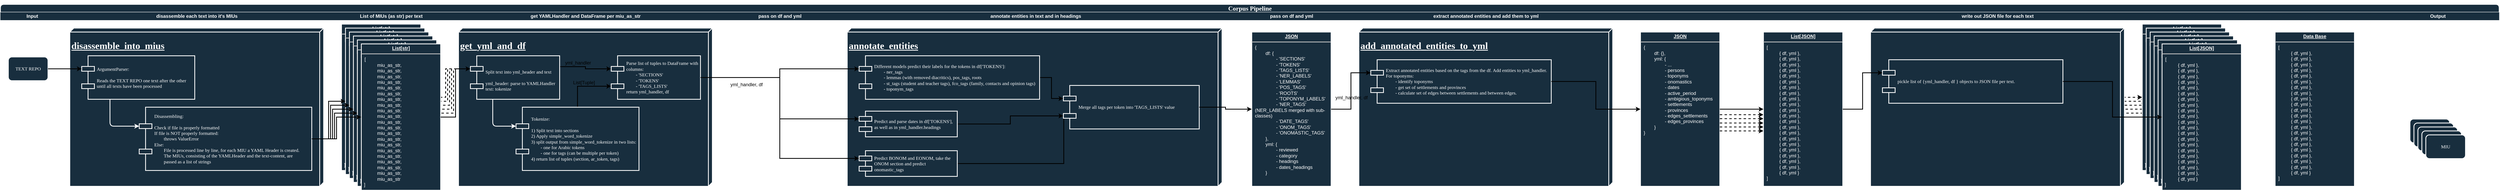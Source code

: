 <mxfile version="22.0.3" type="device">
  <diagram name="Page-1" id="b520641d-4fe3-3701-9064-5fc419738815">
    <mxGraphModel dx="2019" dy="1105" grid="1" gridSize="10" guides="1" tooltips="1" connect="1" arrows="1" fold="1" page="1" pageScale="1" pageWidth="1100" pageHeight="850" background="none" math="0" shadow="0">
      <root>
        <mxCell id="0" />
        <mxCell id="1" parent="0" />
        <mxCell id="SnqjzSfXRcjX0LN74eH3-1" value="&lt;h1&gt;Corpus Pipeline&lt;/h1&gt;" style="swimlane;html=1;childLayout=stackLayout;startSize=20;rounded=1;shadow=0;labelBackgroundColor=none;strokeWidth=2;fontFamily=Verdana;fontSize=8;align=center;fillColor=#182E3E;strokeColor=#FFFFFF;fontColor=#FFFFFF;" parent="1" vertex="1">
          <mxGeometry x="70" y="40" width="6300" height="480" as="geometry">
            <mxRectangle x="70" y="40" width="40" height="50" as="alternateBounds" />
          </mxGeometry>
        </mxCell>
        <mxCell id="6qGxYIgUiXuw8yCOOvwm-65" style="edgeStyle=orthogonalEdgeStyle;rounded=0;orthogonalLoop=1;jettySize=auto;html=1;exitX=1;exitY=0.5;exitDx=0;exitDy=0;entryX=0;entryY=0.5;entryDx=0;entryDy=0;dashed=1;strokeWidth=2;" parent="SnqjzSfXRcjX0LN74eH3-1" source="6qGxYIgUiXuw8yCOOvwm-5" target="6qGxYIgUiXuw8yCOOvwm-19" edge="1">
          <mxGeometry relative="1" as="geometry" />
        </mxCell>
        <mxCell id="6qGxYIgUiXuw8yCOOvwm-66" style="edgeStyle=orthogonalEdgeStyle;rounded=0;orthogonalLoop=1;jettySize=auto;html=1;exitX=1;exitY=0.5;exitDx=0;exitDy=0;entryX=0;entryY=0.5;entryDx=0;entryDy=0;dashed=1;strokeWidth=2;" parent="SnqjzSfXRcjX0LN74eH3-1" source="6qGxYIgUiXuw8yCOOvwm-5" target="6qGxYIgUiXuw8yCOOvwm-18" edge="1">
          <mxGeometry relative="1" as="geometry" />
        </mxCell>
        <mxCell id="6qGxYIgUiXuw8yCOOvwm-67" style="edgeStyle=orthogonalEdgeStyle;rounded=0;orthogonalLoop=1;jettySize=auto;html=1;exitX=1;exitY=0.5;exitDx=0;exitDy=0;entryX=0;entryY=0.5;entryDx=0;entryDy=0;strokeWidth=2;dashed=1;" parent="SnqjzSfXRcjX0LN74eH3-1" source="6qGxYIgUiXuw8yCOOvwm-5" target="6qGxYIgUiXuw8yCOOvwm-17" edge="1">
          <mxGeometry relative="1" as="geometry" />
        </mxCell>
        <mxCell id="6qGxYIgUiXuw8yCOOvwm-68" style="edgeStyle=orthogonalEdgeStyle;rounded=0;orthogonalLoop=1;jettySize=auto;html=1;exitX=1;exitY=0.5;exitDx=0;exitDy=0;entryX=0;entryY=0.5;entryDx=0;entryDy=0;dashed=1;strokeWidth=2;" parent="SnqjzSfXRcjX0LN74eH3-1" source="6qGxYIgUiXuw8yCOOvwm-5" target="6qGxYIgUiXuw8yCOOvwm-16" edge="1">
          <mxGeometry relative="1" as="geometry" />
        </mxCell>
        <mxCell id="6qGxYIgUiXuw8yCOOvwm-69" style="edgeStyle=orthogonalEdgeStyle;rounded=0;orthogonalLoop=1;jettySize=auto;html=1;exitX=1;exitY=0.5;exitDx=0;exitDy=0;entryX=0;entryY=0.5;entryDx=0;entryDy=0;dashed=1;strokeWidth=2;" parent="SnqjzSfXRcjX0LN74eH3-1" source="6qGxYIgUiXuw8yCOOvwm-5" target="6qGxYIgUiXuw8yCOOvwm-15" edge="1">
          <mxGeometry relative="1" as="geometry" />
        </mxCell>
        <mxCell id="7HU_ltwEW7zbiUUS-oPE-14" style="edgeStyle=orthogonalEdgeStyle;rounded=0;orthogonalLoop=1;jettySize=auto;html=1;exitX=1;exitY=0.5;exitDx=0;exitDy=0;entryX=0;entryY=0.3;entryDx=0;entryDy=0;strokeWidth=2;dashed=1;" parent="SnqjzSfXRcjX0LN74eH3-1" source="SnqjzSfXRcjX0LN74eH3-113" target="7HU_ltwEW7zbiUUS-oPE-13" edge="1">
          <mxGeometry relative="1" as="geometry" />
        </mxCell>
        <mxCell id="7HU_ltwEW7zbiUUS-oPE-116" style="edgeStyle=orthogonalEdgeStyle;rounded=0;orthogonalLoop=1;jettySize=auto;html=1;exitX=1;exitY=0.5;exitDx=0;exitDy=0;entryX=0;entryY=0.3;entryDx=0;entryDy=0;strokeWidth=2;dashed=1;" parent="SnqjzSfXRcjX0LN74eH3-1" source="7HU_ltwEW7zbiUUS-oPE-106" target="7HU_ltwEW7zbiUUS-oPE-13" edge="1">
          <mxGeometry relative="1" as="geometry" />
        </mxCell>
        <mxCell id="7HU_ltwEW7zbiUUS-oPE-117" style="edgeStyle=orthogonalEdgeStyle;rounded=0;orthogonalLoop=1;jettySize=auto;html=1;exitX=1;exitY=0.5;exitDx=0;exitDy=0;entryX=0;entryY=0.3;entryDx=0;entryDy=0;strokeWidth=2;dashed=1;" parent="SnqjzSfXRcjX0LN74eH3-1" source="7HU_ltwEW7zbiUUS-oPE-107" target="7HU_ltwEW7zbiUUS-oPE-13" edge="1">
          <mxGeometry relative="1" as="geometry" />
        </mxCell>
        <mxCell id="7HU_ltwEW7zbiUUS-oPE-118" style="edgeStyle=orthogonalEdgeStyle;rounded=0;orthogonalLoop=1;jettySize=auto;html=1;exitX=1;exitY=0.5;exitDx=0;exitDy=0;entryX=0;entryY=0.3;entryDx=0;entryDy=0;strokeWidth=2;dashed=1;" parent="SnqjzSfXRcjX0LN74eH3-1" source="7HU_ltwEW7zbiUUS-oPE-108" target="7HU_ltwEW7zbiUUS-oPE-13" edge="1">
          <mxGeometry relative="1" as="geometry" />
        </mxCell>
        <mxCell id="7HU_ltwEW7zbiUUS-oPE-119" style="edgeStyle=orthogonalEdgeStyle;rounded=0;orthogonalLoop=1;jettySize=auto;html=1;exitX=1;exitY=0.5;exitDx=0;exitDy=0;entryX=0;entryY=0.3;entryDx=0;entryDy=0;strokeWidth=2;dashed=1;" parent="SnqjzSfXRcjX0LN74eH3-1" source="7HU_ltwEW7zbiUUS-oPE-109" target="7HU_ltwEW7zbiUUS-oPE-13" edge="1">
          <mxGeometry relative="1" as="geometry" />
        </mxCell>
        <mxCell id="SnqjzSfXRcjX0LN74eH3-2" value="Input" style="swimlane;html=1;startSize=20;rounded=0;labelBackgroundColor=none;strokeWidth=2;fillColor=#182E3E;strokeColor=none;fontColor=#FFFFFF;" parent="SnqjzSfXRcjX0LN74eH3-1" vertex="1">
          <mxGeometry y="20" width="160" height="460" as="geometry" />
        </mxCell>
        <mxCell id="SnqjzSfXRcjX0LN74eH3-47" value="&lt;font style=&quot;font-size: 12px;&quot;&gt;TEXT REPO&lt;/font&gt;" style="rounded=1;whiteSpace=wrap;html=1;shadow=0;labelBackgroundColor=none;strokeWidth=2;fontFamily=Verdana;fontSize=8;align=center;fillColor=#182E3E;strokeColor=#FFFFFF;fontColor=#FFFFFF;" parent="SnqjzSfXRcjX0LN74eH3-2" vertex="1">
          <mxGeometry x="20" y="113" width="100" height="60" as="geometry" />
        </mxCell>
        <mxCell id="SnqjzSfXRcjX0LN74eH3-21" value="disassemble each text into it&#39;s MIUs" style="swimlane;html=1;startSize=20;rounded=0;labelBackgroundColor=none;strokeWidth=2;fillColor=#182E3E;strokeColor=none;fontColor=#FFFFFF;" parent="SnqjzSfXRcjX0LN74eH3-1" vertex="1">
          <mxGeometry x="160" y="20" width="670" height="460" as="geometry" />
        </mxCell>
        <mxCell id="SnqjzSfXRcjX0LN74eH3-51" value="&lt;h1&gt;disassemble_into_mius&lt;/h1&gt;" style="verticalAlign=top;align=left;spacingTop=8;spacingLeft=2;spacingRight=12;shape=cube;size=10;direction=south;fontStyle=4;html=1;rounded=1;shadow=0;comic=0;labelBackgroundColor=none;strokeWidth=2;fontFamily=Verdana;fontSize=12;fillColor=#182E3E;strokeColor=#FFFFFF;fontColor=#FFFFFF;" parent="SnqjzSfXRcjX0LN74eH3-21" vertex="1">
          <mxGeometry x="15" y="40" width="640" height="400" as="geometry" />
        </mxCell>
        <mxCell id="SnqjzSfXRcjX0LN74eH3-60" value="Disassembling:&lt;br&gt;&lt;br&gt;Check if file is properly formatted&lt;br&gt;If file is NOT properly formatted: &lt;br&gt;&lt;span style=&quot;white-space: pre;&quot;&gt;&#x9;&lt;/span&gt;throws ValueError&lt;br&gt;Else:&lt;br&gt;&lt;span style=&quot;white-space: pre;&quot;&gt;&#x9;&lt;/span&gt;File is processed line by line, for each MIU a YAML Header is created.&lt;br&gt;&lt;span style=&quot;white-space: pre;&quot;&gt;&#x9;&lt;/span&gt;The MIUs, consisting of the YAMLHeader and the text-content, are&lt;br&gt;&lt;span style=&quot;white-space: pre;&quot;&gt;&#x9;&lt;/span&gt;passed as a list of strings" style="shape=component;align=left;spacingLeft=36;rounded=1;shadow=0;comic=0;labelBackgroundColor=none;strokeWidth=2;fontFamily=Verdana;fontSize=12;html=1;fillColor=#182E3E;strokeColor=#FFFFFF;fontColor=#FFFFFF;" parent="SnqjzSfXRcjX0LN74eH3-21" vertex="1">
          <mxGeometry x="190" y="240" width="435" height="160" as="geometry" />
        </mxCell>
        <mxCell id="SnqjzSfXRcjX0LN74eH3-61" style="edgeStyle=orthogonalEdgeStyle;rounded=1;orthogonalLoop=1;jettySize=auto;html=1;exitX=0.25;exitY=1;exitDx=0;exitDy=0;entryX=0;entryY=0.3;entryDx=0;entryDy=0;labelBackgroundColor=none;fontColor=default;strokeWidth=2;strokeColor=#ffffff;" parent="SnqjzSfXRcjX0LN74eH3-21" source="SnqjzSfXRcjX0LN74eH3-57" target="SnqjzSfXRcjX0LN74eH3-60" edge="1">
          <mxGeometry relative="1" as="geometry" />
        </mxCell>
        <mxCell id="SnqjzSfXRcjX0LN74eH3-57" value="ArgumentParser:&lt;br&gt;&lt;br&gt;Reads the TEXT REPO one text after the other&lt;br&gt;until all texts have been processed" style="shape=component;align=left;spacingLeft=36;rounded=1;shadow=0;comic=0;labelBackgroundColor=none;strokeWidth=2;fontFamily=Verdana;fontSize=12;html=1;fillColor=#182E3E;strokeColor=#FFFFFF;fontColor=#FFFFFF;" parent="SnqjzSfXRcjX0LN74eH3-21" vertex="1">
          <mxGeometry x="45" y="110" width="285" height="110" as="geometry" />
        </mxCell>
        <mxCell id="SnqjzSfXRcjX0LN74eH3-101" value="List of MIUs (as str) per text" style="swimlane;html=1;startSize=20;rounded=0;labelBackgroundColor=none;strokeWidth=2;fillColor=#182E3E;strokeColor=none;fontColor=#FFFFFF;" parent="SnqjzSfXRcjX0LN74eH3-1" vertex="1">
          <mxGeometry x="830" y="20" width="310" height="460" as="geometry" />
        </mxCell>
        <mxCell id="SnqjzSfXRcjX0LN74eH3-113" value="&lt;p style=&quot;margin:0px;margin-top:4px;text-align:center;text-decoration:underline;&quot;&gt;&lt;b&gt;List[str]&lt;/b&gt;&lt;/p&gt;&lt;hr&gt;&lt;p style=&quot;margin:0px;margin-left:8px;&quot;&gt;[&lt;/p&gt;&lt;blockquote style=&quot;margin: 0 0 0 40px; border: none; padding: 0px;&quot;&gt;miu_as_str,&lt;/blockquote&gt;&lt;blockquote style=&quot;border: none; margin: 0px 0px 0px 40px; padding: 0px;&quot;&gt;miu_as_str,&lt;/blockquote&gt;&lt;blockquote style=&quot;border: none; margin: 0px 0px 0px 40px; padding: 0px;&quot;&gt;miu_as_str,&lt;/blockquote&gt;&lt;blockquote style=&quot;border: none; margin: 0px 0px 0px 40px; padding: 0px;&quot;&gt;miu_as_str,&lt;/blockquote&gt;&lt;blockquote style=&quot;border: none; margin: 0px 0px 0px 40px; padding: 0px;&quot;&gt;miu_as_str,&lt;/blockquote&gt;&lt;blockquote style=&quot;border: none; margin: 0px 0px 0px 40px; padding: 0px;&quot;&gt;miu_as_str,&lt;/blockquote&gt;&lt;blockquote style=&quot;border: none; margin: 0px 0px 0px 40px; padding: 0px;&quot;&gt;miu_as_str,&lt;/blockquote&gt;&lt;blockquote style=&quot;border: none; margin: 0px 0px 0px 40px; padding: 0px;&quot;&gt;miu_as_str,&lt;/blockquote&gt;&lt;blockquote style=&quot;border: none; margin: 0px 0px 0px 40px; padding: 0px;&quot;&gt;miu_as_str,&lt;/blockquote&gt;&lt;blockquote style=&quot;border: none; margin: 0px 0px 0px 40px; padding: 0px;&quot;&gt;miu_as_str,&lt;/blockquote&gt;&lt;blockquote style=&quot;border: none; margin: 0px 0px 0px 40px; padding: 0px;&quot;&gt;miu_as_str,&lt;/blockquote&gt;&lt;blockquote style=&quot;border: none; margin: 0px 0px 0px 40px; padding: 0px;&quot;&gt;miu_as_str,&lt;/blockquote&gt;&lt;blockquote style=&quot;border: none; margin: 0px 0px 0px 40px; padding: 0px;&quot;&gt;miu_as_str,&lt;/blockquote&gt;&lt;blockquote style=&quot;border: none; margin: 0px 0px 0px 40px; padding: 0px;&quot;&gt;miu_as_str,&lt;/blockquote&gt;&lt;blockquote style=&quot;border: none; margin: 0px 0px 0px 40px; padding: 0px;&quot;&gt;miu_as_str,&lt;/blockquote&gt;&lt;blockquote style=&quot;border: none; margin: 0px 0px 0px 40px; padding: 0px;&quot;&gt;miu_as_str,&lt;/blockquote&gt;&lt;blockquote style=&quot;border: none; margin: 0px 0px 0px 40px; padding: 0px;&quot;&gt;miu_as_str,&lt;/blockquote&gt;&lt;blockquote style=&quot;border: none; margin: 0px 0px 0px 40px; padding: 0px;&quot;&gt;miu_as_str,&lt;/blockquote&gt;&lt;blockquote style=&quot;border: none; margin: 0px 0px 0px 40px; padding: 0px;&quot;&gt;miu_as_str,&lt;/blockquote&gt;&lt;blockquote style=&quot;border: none; margin: 0px 0px 0px 40px; padding: 0px;&quot;&gt;miu_as_str,&lt;/blockquote&gt;&lt;blockquote style=&quot;border: none; margin: 0px 0px 0px 40px; padding: 0px;&quot;&gt;&lt;span style=&quot;background-color: initial;&quot;&gt;miu_as_str&lt;/span&gt;&lt;br&gt;&lt;/blockquote&gt;&lt;span style=&quot;background-color: initial;&quot;&gt;&amp;nbsp; ]&lt;/span&gt;" style="verticalAlign=top;align=left;overflow=fill;fontSize=12;fontFamily=Helvetica;html=1;whiteSpace=wrap;strokeColor=#FFFFFF;fontColor=#FFFFFF;fillColor=#182E3E;strokeWidth=2;" parent="SnqjzSfXRcjX0LN74eH3-101" vertex="1">
          <mxGeometry x="30" y="30" width="200" height="370" as="geometry" />
        </mxCell>
        <mxCell id="7HU_ltwEW7zbiUUS-oPE-106" value="&lt;p style=&quot;margin:0px;margin-top:4px;text-align:center;text-decoration:underline;&quot;&gt;&lt;b&gt;List[str]&lt;/b&gt;&lt;/p&gt;&lt;hr&gt;&lt;p style=&quot;margin:0px;margin-left:8px;&quot;&gt;[&lt;/p&gt;&lt;blockquote style=&quot;margin: 0 0 0 40px; border: none; padding: 0px;&quot;&gt;miu_as_str,&lt;/blockquote&gt;&lt;blockquote style=&quot;border: none; margin: 0px 0px 0px 40px; padding: 0px;&quot;&gt;miu_as_str,&lt;/blockquote&gt;&lt;blockquote style=&quot;border: none; margin: 0px 0px 0px 40px; padding: 0px;&quot;&gt;miu_as_str,&lt;/blockquote&gt;&lt;blockquote style=&quot;border: none; margin: 0px 0px 0px 40px; padding: 0px;&quot;&gt;miu_as_str,&lt;/blockquote&gt;&lt;blockquote style=&quot;border: none; margin: 0px 0px 0px 40px; padding: 0px;&quot;&gt;miu_as_str,&lt;/blockquote&gt;&lt;blockquote style=&quot;border: none; margin: 0px 0px 0px 40px; padding: 0px;&quot;&gt;miu_as_str,&lt;/blockquote&gt;&lt;blockquote style=&quot;border: none; margin: 0px 0px 0px 40px; padding: 0px;&quot;&gt;miu_as_str,&lt;/blockquote&gt;&lt;blockquote style=&quot;border: none; margin: 0px 0px 0px 40px; padding: 0px;&quot;&gt;miu_as_str,&lt;/blockquote&gt;&lt;blockquote style=&quot;border: none; margin: 0px 0px 0px 40px; padding: 0px;&quot;&gt;miu_as_str,&lt;/blockquote&gt;&lt;blockquote style=&quot;border: none; margin: 0px 0px 0px 40px; padding: 0px;&quot;&gt;miu_as_str,&lt;/blockquote&gt;&lt;blockquote style=&quot;border: none; margin: 0px 0px 0px 40px; padding: 0px;&quot;&gt;miu_as_str,&lt;/blockquote&gt;&lt;blockquote style=&quot;border: none; margin: 0px 0px 0px 40px; padding: 0px;&quot;&gt;miu_as_str,&lt;/blockquote&gt;&lt;blockquote style=&quot;border: none; margin: 0px 0px 0px 40px; padding: 0px;&quot;&gt;miu_as_str,&lt;/blockquote&gt;&lt;blockquote style=&quot;border: none; margin: 0px 0px 0px 40px; padding: 0px;&quot;&gt;miu_as_str,&lt;/blockquote&gt;&lt;blockquote style=&quot;border: none; margin: 0px 0px 0px 40px; padding: 0px;&quot;&gt;miu_as_str,&lt;/blockquote&gt;&lt;blockquote style=&quot;border: none; margin: 0px 0px 0px 40px; padding: 0px;&quot;&gt;miu_as_str,&lt;/blockquote&gt;&lt;blockquote style=&quot;border: none; margin: 0px 0px 0px 40px; padding: 0px;&quot;&gt;miu_as_str,&lt;/blockquote&gt;&lt;blockquote style=&quot;border: none; margin: 0px 0px 0px 40px; padding: 0px;&quot;&gt;miu_as_str,&lt;/blockquote&gt;&lt;blockquote style=&quot;border: none; margin: 0px 0px 0px 40px; padding: 0px;&quot;&gt;miu_as_str,&lt;/blockquote&gt;&lt;blockquote style=&quot;border: none; margin: 0px 0px 0px 40px; padding: 0px;&quot;&gt;miu_as_str,&lt;/blockquote&gt;&lt;blockquote style=&quot;border: none; margin: 0px 0px 0px 40px; padding: 0px;&quot;&gt;&lt;span style=&quot;background-color: initial;&quot;&gt;miu_as_str&lt;/span&gt;&lt;br&gt;&lt;/blockquote&gt;&lt;span style=&quot;background-color: initial;&quot;&gt;&amp;nbsp; ]&lt;/span&gt;" style="verticalAlign=top;align=left;overflow=fill;fontSize=12;fontFamily=Helvetica;html=1;whiteSpace=wrap;strokeColor=#FFFFFF;fontColor=#FFFFFF;fillColor=#182E3E;strokeWidth=2;" parent="SnqjzSfXRcjX0LN74eH3-101" vertex="1">
          <mxGeometry x="40" y="40" width="200" height="370" as="geometry" />
        </mxCell>
        <mxCell id="7HU_ltwEW7zbiUUS-oPE-107" value="&lt;p style=&quot;margin:0px;margin-top:4px;text-align:center;text-decoration:underline;&quot;&gt;&lt;b&gt;List[str]&lt;/b&gt;&lt;/p&gt;&lt;hr&gt;&lt;p style=&quot;margin:0px;margin-left:8px;&quot;&gt;[&lt;/p&gt;&lt;blockquote style=&quot;margin: 0 0 0 40px; border: none; padding: 0px;&quot;&gt;miu_as_str,&lt;/blockquote&gt;&lt;blockquote style=&quot;border: none; margin: 0px 0px 0px 40px; padding: 0px;&quot;&gt;miu_as_str,&lt;/blockquote&gt;&lt;blockquote style=&quot;border: none; margin: 0px 0px 0px 40px; padding: 0px;&quot;&gt;miu_as_str,&lt;/blockquote&gt;&lt;blockquote style=&quot;border: none; margin: 0px 0px 0px 40px; padding: 0px;&quot;&gt;miu_as_str,&lt;/blockquote&gt;&lt;blockquote style=&quot;border: none; margin: 0px 0px 0px 40px; padding: 0px;&quot;&gt;miu_as_str,&lt;/blockquote&gt;&lt;blockquote style=&quot;border: none; margin: 0px 0px 0px 40px; padding: 0px;&quot;&gt;miu_as_str,&lt;/blockquote&gt;&lt;blockquote style=&quot;border: none; margin: 0px 0px 0px 40px; padding: 0px;&quot;&gt;miu_as_str,&lt;/blockquote&gt;&lt;blockquote style=&quot;border: none; margin: 0px 0px 0px 40px; padding: 0px;&quot;&gt;miu_as_str,&lt;/blockquote&gt;&lt;blockquote style=&quot;border: none; margin: 0px 0px 0px 40px; padding: 0px;&quot;&gt;miu_as_str,&lt;/blockquote&gt;&lt;blockquote style=&quot;border: none; margin: 0px 0px 0px 40px; padding: 0px;&quot;&gt;miu_as_str,&lt;/blockquote&gt;&lt;blockquote style=&quot;border: none; margin: 0px 0px 0px 40px; padding: 0px;&quot;&gt;miu_as_str,&lt;/blockquote&gt;&lt;blockquote style=&quot;border: none; margin: 0px 0px 0px 40px; padding: 0px;&quot;&gt;miu_as_str,&lt;/blockquote&gt;&lt;blockquote style=&quot;border: none; margin: 0px 0px 0px 40px; padding: 0px;&quot;&gt;miu_as_str,&lt;/blockquote&gt;&lt;blockquote style=&quot;border: none; margin: 0px 0px 0px 40px; padding: 0px;&quot;&gt;miu_as_str,&lt;/blockquote&gt;&lt;blockquote style=&quot;border: none; margin: 0px 0px 0px 40px; padding: 0px;&quot;&gt;miu_as_str,&lt;/blockquote&gt;&lt;blockquote style=&quot;border: none; margin: 0px 0px 0px 40px; padding: 0px;&quot;&gt;miu_as_str,&lt;/blockquote&gt;&lt;blockquote style=&quot;border: none; margin: 0px 0px 0px 40px; padding: 0px;&quot;&gt;miu_as_str,&lt;/blockquote&gt;&lt;blockquote style=&quot;border: none; margin: 0px 0px 0px 40px; padding: 0px;&quot;&gt;miu_as_str,&lt;/blockquote&gt;&lt;blockquote style=&quot;border: none; margin: 0px 0px 0px 40px; padding: 0px;&quot;&gt;miu_as_str,&lt;/blockquote&gt;&lt;blockquote style=&quot;border: none; margin: 0px 0px 0px 40px; padding: 0px;&quot;&gt;miu_as_str,&lt;/blockquote&gt;&lt;blockquote style=&quot;border: none; margin: 0px 0px 0px 40px; padding: 0px;&quot;&gt;&lt;span style=&quot;background-color: initial;&quot;&gt;miu_as_str&lt;/span&gt;&lt;br&gt;&lt;/blockquote&gt;&lt;span style=&quot;background-color: initial;&quot;&gt;&amp;nbsp; ]&lt;/span&gt;" style="verticalAlign=top;align=left;overflow=fill;fontSize=12;fontFamily=Helvetica;html=1;whiteSpace=wrap;strokeColor=#FFFFFF;fontColor=#FFFFFF;fillColor=#182E3E;strokeWidth=2;" parent="SnqjzSfXRcjX0LN74eH3-101" vertex="1">
          <mxGeometry x="50" y="50" width="200" height="370" as="geometry" />
        </mxCell>
        <mxCell id="7HU_ltwEW7zbiUUS-oPE-108" value="&lt;p style=&quot;margin:0px;margin-top:4px;text-align:center;text-decoration:underline;&quot;&gt;&lt;b&gt;List[str]&lt;/b&gt;&lt;/p&gt;&lt;hr&gt;&lt;p style=&quot;margin:0px;margin-left:8px;&quot;&gt;[&lt;/p&gt;&lt;blockquote style=&quot;margin: 0 0 0 40px; border: none; padding: 0px;&quot;&gt;miu_as_str,&lt;/blockquote&gt;&lt;blockquote style=&quot;border: none; margin: 0px 0px 0px 40px; padding: 0px;&quot;&gt;miu_as_str,&lt;/blockquote&gt;&lt;blockquote style=&quot;border: none; margin: 0px 0px 0px 40px; padding: 0px;&quot;&gt;miu_as_str,&lt;/blockquote&gt;&lt;blockquote style=&quot;border: none; margin: 0px 0px 0px 40px; padding: 0px;&quot;&gt;miu_as_str,&lt;/blockquote&gt;&lt;blockquote style=&quot;border: none; margin: 0px 0px 0px 40px; padding: 0px;&quot;&gt;miu_as_str,&lt;/blockquote&gt;&lt;blockquote style=&quot;border: none; margin: 0px 0px 0px 40px; padding: 0px;&quot;&gt;miu_as_str,&lt;/blockquote&gt;&lt;blockquote style=&quot;border: none; margin: 0px 0px 0px 40px; padding: 0px;&quot;&gt;miu_as_str,&lt;/blockquote&gt;&lt;blockquote style=&quot;border: none; margin: 0px 0px 0px 40px; padding: 0px;&quot;&gt;miu_as_str,&lt;/blockquote&gt;&lt;blockquote style=&quot;border: none; margin: 0px 0px 0px 40px; padding: 0px;&quot;&gt;miu_as_str,&lt;/blockquote&gt;&lt;blockquote style=&quot;border: none; margin: 0px 0px 0px 40px; padding: 0px;&quot;&gt;miu_as_str,&lt;/blockquote&gt;&lt;blockquote style=&quot;border: none; margin: 0px 0px 0px 40px; padding: 0px;&quot;&gt;miu_as_str,&lt;/blockquote&gt;&lt;blockquote style=&quot;border: none; margin: 0px 0px 0px 40px; padding: 0px;&quot;&gt;miu_as_str,&lt;/blockquote&gt;&lt;blockquote style=&quot;border: none; margin: 0px 0px 0px 40px; padding: 0px;&quot;&gt;miu_as_str,&lt;/blockquote&gt;&lt;blockquote style=&quot;border: none; margin: 0px 0px 0px 40px; padding: 0px;&quot;&gt;miu_as_str,&lt;/blockquote&gt;&lt;blockquote style=&quot;border: none; margin: 0px 0px 0px 40px; padding: 0px;&quot;&gt;miu_as_str,&lt;/blockquote&gt;&lt;blockquote style=&quot;border: none; margin: 0px 0px 0px 40px; padding: 0px;&quot;&gt;miu_as_str,&lt;/blockquote&gt;&lt;blockquote style=&quot;border: none; margin: 0px 0px 0px 40px; padding: 0px;&quot;&gt;miu_as_str,&lt;/blockquote&gt;&lt;blockquote style=&quot;border: none; margin: 0px 0px 0px 40px; padding: 0px;&quot;&gt;miu_as_str,&lt;/blockquote&gt;&lt;blockquote style=&quot;border: none; margin: 0px 0px 0px 40px; padding: 0px;&quot;&gt;miu_as_str,&lt;/blockquote&gt;&lt;blockquote style=&quot;border: none; margin: 0px 0px 0px 40px; padding: 0px;&quot;&gt;miu_as_str,&lt;/blockquote&gt;&lt;blockquote style=&quot;border: none; margin: 0px 0px 0px 40px; padding: 0px;&quot;&gt;&lt;span style=&quot;background-color: initial;&quot;&gt;miu_as_str&lt;/span&gt;&lt;br&gt;&lt;/blockquote&gt;&lt;span style=&quot;background-color: initial;&quot;&gt;&amp;nbsp; ]&lt;/span&gt;" style="verticalAlign=top;align=left;overflow=fill;fontSize=12;fontFamily=Helvetica;html=1;whiteSpace=wrap;strokeColor=#FFFFFF;fontColor=#FFFFFF;fillColor=#182E3E;strokeWidth=2;" parent="SnqjzSfXRcjX0LN74eH3-101" vertex="1">
          <mxGeometry x="60" y="60" width="200" height="370" as="geometry" />
        </mxCell>
        <mxCell id="7HU_ltwEW7zbiUUS-oPE-109" value="&lt;p style=&quot;margin:0px;margin-top:4px;text-align:center;text-decoration:underline;&quot;&gt;&lt;b&gt;List[str]&lt;/b&gt;&lt;/p&gt;&lt;hr&gt;&lt;p style=&quot;margin:0px;margin-left:8px;&quot;&gt;[&lt;/p&gt;&lt;blockquote style=&quot;margin: 0 0 0 40px; border: none; padding: 0px;&quot;&gt;miu_as_str,&lt;/blockquote&gt;&lt;blockquote style=&quot;border: none; margin: 0px 0px 0px 40px; padding: 0px;&quot;&gt;miu_as_str,&lt;/blockquote&gt;&lt;blockquote style=&quot;border: none; margin: 0px 0px 0px 40px; padding: 0px;&quot;&gt;miu_as_str,&lt;/blockquote&gt;&lt;blockquote style=&quot;border: none; margin: 0px 0px 0px 40px; padding: 0px;&quot;&gt;miu_as_str,&lt;/blockquote&gt;&lt;blockquote style=&quot;border: none; margin: 0px 0px 0px 40px; padding: 0px;&quot;&gt;miu_as_str,&lt;/blockquote&gt;&lt;blockquote style=&quot;border: none; margin: 0px 0px 0px 40px; padding: 0px;&quot;&gt;miu_as_str,&lt;/blockquote&gt;&lt;blockquote style=&quot;border: none; margin: 0px 0px 0px 40px; padding: 0px;&quot;&gt;miu_as_str,&lt;/blockquote&gt;&lt;blockquote style=&quot;border: none; margin: 0px 0px 0px 40px; padding: 0px;&quot;&gt;miu_as_str,&lt;/blockquote&gt;&lt;blockquote style=&quot;border: none; margin: 0px 0px 0px 40px; padding: 0px;&quot;&gt;miu_as_str,&lt;/blockquote&gt;&lt;blockquote style=&quot;border: none; margin: 0px 0px 0px 40px; padding: 0px;&quot;&gt;miu_as_str,&lt;/blockquote&gt;&lt;blockquote style=&quot;border: none; margin: 0px 0px 0px 40px; padding: 0px;&quot;&gt;miu_as_str,&lt;/blockquote&gt;&lt;blockquote style=&quot;border: none; margin: 0px 0px 0px 40px; padding: 0px;&quot;&gt;miu_as_str,&lt;/blockquote&gt;&lt;blockquote style=&quot;border: none; margin: 0px 0px 0px 40px; padding: 0px;&quot;&gt;miu_as_str,&lt;/blockquote&gt;&lt;blockquote style=&quot;border: none; margin: 0px 0px 0px 40px; padding: 0px;&quot;&gt;miu_as_str,&lt;/blockquote&gt;&lt;blockquote style=&quot;border: none; margin: 0px 0px 0px 40px; padding: 0px;&quot;&gt;miu_as_str,&lt;/blockquote&gt;&lt;blockquote style=&quot;border: none; margin: 0px 0px 0px 40px; padding: 0px;&quot;&gt;miu_as_str,&lt;/blockquote&gt;&lt;blockquote style=&quot;border: none; margin: 0px 0px 0px 40px; padding: 0px;&quot;&gt;miu_as_str,&lt;/blockquote&gt;&lt;blockquote style=&quot;border: none; margin: 0px 0px 0px 40px; padding: 0px;&quot;&gt;miu_as_str,&lt;/blockquote&gt;&lt;blockquote style=&quot;border: none; margin: 0px 0px 0px 40px; padding: 0px;&quot;&gt;miu_as_str,&lt;/blockquote&gt;&lt;blockquote style=&quot;border: none; margin: 0px 0px 0px 40px; padding: 0px;&quot;&gt;miu_as_str,&lt;/blockquote&gt;&lt;blockquote style=&quot;border: none; margin: 0px 0px 0px 40px; padding: 0px;&quot;&gt;&lt;span style=&quot;background-color: initial;&quot;&gt;miu_as_str&lt;/span&gt;&lt;br&gt;&lt;/blockquote&gt;&lt;span style=&quot;background-color: initial;&quot;&gt;&amp;nbsp; ]&lt;/span&gt;" style="verticalAlign=top;align=left;overflow=fill;fontSize=12;fontFamily=Helvetica;html=1;whiteSpace=wrap;strokeColor=#FFFFFF;fontColor=#FFFFFF;fillColor=#182E3E;strokeWidth=2;" parent="SnqjzSfXRcjX0LN74eH3-101" vertex="1">
          <mxGeometry x="70" y="70" width="200" height="370" as="geometry" />
        </mxCell>
        <mxCell id="7HU_ltwEW7zbiUUS-oPE-110" value="&lt;p style=&quot;margin:0px;margin-top:4px;text-align:center;text-decoration:underline;&quot;&gt;&lt;b&gt;List[str]&lt;/b&gt;&lt;/p&gt;&lt;hr&gt;&lt;p style=&quot;margin:0px;margin-left:8px;&quot;&gt;[&lt;/p&gt;&lt;blockquote style=&quot;margin: 0 0 0 40px; border: none; padding: 0px;&quot;&gt;miu_as_str,&lt;/blockquote&gt;&lt;blockquote style=&quot;border: none; margin: 0px 0px 0px 40px; padding: 0px;&quot;&gt;miu_as_str,&lt;/blockquote&gt;&lt;blockquote style=&quot;border: none; margin: 0px 0px 0px 40px; padding: 0px;&quot;&gt;miu_as_str,&lt;/blockquote&gt;&lt;blockquote style=&quot;border: none; margin: 0px 0px 0px 40px; padding: 0px;&quot;&gt;miu_as_str,&lt;/blockquote&gt;&lt;blockquote style=&quot;border: none; margin: 0px 0px 0px 40px; padding: 0px;&quot;&gt;miu_as_str,&lt;/blockquote&gt;&lt;blockquote style=&quot;border: none; margin: 0px 0px 0px 40px; padding: 0px;&quot;&gt;miu_as_str,&lt;/blockquote&gt;&lt;blockquote style=&quot;border: none; margin: 0px 0px 0px 40px; padding: 0px;&quot;&gt;miu_as_str,&lt;/blockquote&gt;&lt;blockquote style=&quot;border: none; margin: 0px 0px 0px 40px; padding: 0px;&quot;&gt;miu_as_str,&lt;/blockquote&gt;&lt;blockquote style=&quot;border: none; margin: 0px 0px 0px 40px; padding: 0px;&quot;&gt;miu_as_str,&lt;/blockquote&gt;&lt;blockquote style=&quot;border: none; margin: 0px 0px 0px 40px; padding: 0px;&quot;&gt;miu_as_str,&lt;/blockquote&gt;&lt;blockquote style=&quot;border: none; margin: 0px 0px 0px 40px; padding: 0px;&quot;&gt;miu_as_str,&lt;/blockquote&gt;&lt;blockquote style=&quot;border: none; margin: 0px 0px 0px 40px; padding: 0px;&quot;&gt;miu_as_str,&lt;/blockquote&gt;&lt;blockquote style=&quot;border: none; margin: 0px 0px 0px 40px; padding: 0px;&quot;&gt;miu_as_str,&lt;/blockquote&gt;&lt;blockquote style=&quot;border: none; margin: 0px 0px 0px 40px; padding: 0px;&quot;&gt;miu_as_str,&lt;/blockquote&gt;&lt;blockquote style=&quot;border: none; margin: 0px 0px 0px 40px; padding: 0px;&quot;&gt;miu_as_str,&lt;/blockquote&gt;&lt;blockquote style=&quot;border: none; margin: 0px 0px 0px 40px; padding: 0px;&quot;&gt;miu_as_str,&lt;/blockquote&gt;&lt;blockquote style=&quot;border: none; margin: 0px 0px 0px 40px; padding: 0px;&quot;&gt;miu_as_str,&lt;/blockquote&gt;&lt;blockquote style=&quot;border: none; margin: 0px 0px 0px 40px; padding: 0px;&quot;&gt;miu_as_str,&lt;/blockquote&gt;&lt;blockquote style=&quot;border: none; margin: 0px 0px 0px 40px; padding: 0px;&quot;&gt;miu_as_str,&lt;/blockquote&gt;&lt;blockquote style=&quot;border: none; margin: 0px 0px 0px 40px; padding: 0px;&quot;&gt;miu_as_str,&lt;/blockquote&gt;&lt;blockquote style=&quot;border: none; margin: 0px 0px 0px 40px; padding: 0px;&quot;&gt;&lt;span style=&quot;background-color: initial;&quot;&gt;miu_as_str&lt;/span&gt;&lt;br&gt;&lt;/blockquote&gt;&lt;span style=&quot;background-color: initial;&quot;&gt;&amp;nbsp; ]&lt;/span&gt;" style="verticalAlign=top;align=left;overflow=fill;fontSize=12;fontFamily=Helvetica;html=1;whiteSpace=wrap;strokeColor=#FFFFFF;fontColor=#FFFFFF;fillColor=#182E3E;strokeWidth=2;" parent="SnqjzSfXRcjX0LN74eH3-101" vertex="1">
          <mxGeometry x="80" y="80" width="200" height="370" as="geometry" />
        </mxCell>
        <mxCell id="SnqjzSfXRcjX0LN74eH3-115" style="edgeStyle=orthogonalEdgeStyle;rounded=0;orthogonalLoop=1;jettySize=auto;html=1;exitX=1;exitY=0.5;exitDx=0;exitDy=0;entryX=0;entryY=0.5;entryDx=0;entryDy=0;strokeColor=#ffffff;strokeWidth=2;" parent="SnqjzSfXRcjX0LN74eH3-1" source="SnqjzSfXRcjX0LN74eH3-60" target="SnqjzSfXRcjX0LN74eH3-113" edge="1">
          <mxGeometry relative="1" as="geometry" />
        </mxCell>
        <mxCell id="7HU_ltwEW7zbiUUS-oPE-1" style="swimlane;html=1;startSize=20;rounded=0;labelBackgroundColor=none;strokeWidth=2;fillColor=#182E3E;strokeColor=none;fontColor=#FFFFFF;" parent="SnqjzSfXRcjX0LN74eH3-1" vertex="1">
          <mxGeometry x="1140" y="20" width="670" height="460" as="geometry">
            <mxRectangle x="1140" y="20" width="40" height="460" as="alternateBounds" />
          </mxGeometry>
        </mxCell>
        <mxCell id="7HU_ltwEW7zbiUUS-oPE-9" value="get YAMLHandler and DataFrame per miu_as_str" style="swimlane;html=1;startSize=20;rounded=0;labelBackgroundColor=none;strokeWidth=2;fillColor=#182E3E;strokeColor=none;fontColor=#FFFFFF;" parent="7HU_ltwEW7zbiUUS-oPE-1" vertex="1">
          <mxGeometry width="670" height="460" as="geometry">
            <mxRectangle x="1140" y="20" width="40" height="460" as="alternateBounds" />
          </mxGeometry>
        </mxCell>
        <mxCell id="7HU_ltwEW7zbiUUS-oPE-10" value="&lt;h1&gt;get_yml_and_df&lt;/h1&gt;" style="verticalAlign=top;align=left;spacingTop=8;spacingLeft=2;spacingRight=12;shape=cube;size=10;direction=south;fontStyle=4;html=1;rounded=1;shadow=0;comic=0;labelBackgroundColor=none;strokeWidth=2;fontFamily=Verdana;fontSize=12;fillColor=#182E3E;strokeColor=#FFFFFF;fontColor=#FFFFFF;" parent="7HU_ltwEW7zbiUUS-oPE-9" vertex="1">
          <mxGeometry x="15" y="40" width="640" height="400" as="geometry" />
        </mxCell>
        <mxCell id="7HU_ltwEW7zbiUUS-oPE-17" style="edgeStyle=orthogonalEdgeStyle;rounded=0;orthogonalLoop=1;jettySize=auto;html=1;exitX=0.5;exitY=0;exitDx=0;exitDy=0;entryX=0;entryY=0.7;entryDx=0;entryDy=0;strokeWidth=2;" parent="7HU_ltwEW7zbiUUS-oPE-9" source="7HU_ltwEW7zbiUUS-oPE-11" target="7HU_ltwEW7zbiUUS-oPE-15" edge="1">
          <mxGeometry relative="1" as="geometry" />
        </mxCell>
        <mxCell id="7HU_ltwEW7zbiUUS-oPE-20" value="List[Tuple]" style="edgeLabel;html=1;align=center;verticalAlign=bottom;resizable=0;points=[];labelBackgroundColor=none;fontSize=12;" parent="7HU_ltwEW7zbiUUS-oPE-17" vertex="1" connectable="0">
          <mxGeometry x="-0.01" y="1" relative="1" as="geometry">
            <mxPoint as="offset" />
          </mxGeometry>
        </mxCell>
        <mxCell id="7HU_ltwEW7zbiUUS-oPE-11" value="Tokenize:&lt;br&gt;&lt;br&gt;1) Split text into sections&lt;br&gt;2) Apply simple_word_tokenize&lt;br&gt;3) split output from simple_word_tokenize in two lists: &lt;br&gt;&lt;span style=&quot;white-space: pre;&quot;&gt;&#x9;&lt;/span&gt;- one for Arabic tokens&lt;br&gt;&lt;span style=&quot;white-space: pre;&quot;&gt;&#x9;&lt;/span&gt;- one for tags (can be multiple per token)&lt;br&gt;4) return list of tuples (section, ar_token, tags)" style="shape=component;align=left;spacingLeft=36;rounded=1;shadow=0;comic=0;labelBackgroundColor=none;strokeWidth=2;fontFamily=Verdana;fontSize=12;html=1;fillColor=#182E3E;strokeColor=#FFFFFF;fontColor=#FFFFFF;" parent="7HU_ltwEW7zbiUUS-oPE-9" vertex="1">
          <mxGeometry x="160" y="240" width="310" height="160" as="geometry" />
        </mxCell>
        <mxCell id="7HU_ltwEW7zbiUUS-oPE-12" style="edgeStyle=orthogonalEdgeStyle;rounded=1;orthogonalLoop=1;jettySize=auto;html=1;exitX=0.25;exitY=1;exitDx=0;exitDy=0;entryX=0;entryY=0.3;entryDx=0;entryDy=0;labelBackgroundColor=none;fontColor=default;strokeWidth=2;strokeColor=#ffffff;" parent="7HU_ltwEW7zbiUUS-oPE-9" source="7HU_ltwEW7zbiUUS-oPE-13" target="7HU_ltwEW7zbiUUS-oPE-11" edge="1">
          <mxGeometry relative="1" as="geometry" />
        </mxCell>
        <mxCell id="7HU_ltwEW7zbiUUS-oPE-18" style="edgeStyle=orthogonalEdgeStyle;rounded=0;orthogonalLoop=1;jettySize=auto;html=1;exitX=1;exitY=0.25;exitDx=0;exitDy=0;entryX=0;entryY=0.3;entryDx=0;entryDy=0;strokeWidth=2;" parent="7HU_ltwEW7zbiUUS-oPE-9" source="7HU_ltwEW7zbiUUS-oPE-13" target="7HU_ltwEW7zbiUUS-oPE-15" edge="1">
          <mxGeometry relative="1" as="geometry" />
        </mxCell>
        <mxCell id="7HU_ltwEW7zbiUUS-oPE-19" value="yml_handler" style="edgeLabel;html=1;align=center;verticalAlign=bottom;resizable=0;points=[];labelBackgroundColor=none;fontSize=12;" parent="7HU_ltwEW7zbiUUS-oPE-18" vertex="1" connectable="0">
          <mxGeometry x="-0.331" y="1" relative="1" as="geometry">
            <mxPoint as="offset" />
          </mxGeometry>
        </mxCell>
        <mxCell id="7HU_ltwEW7zbiUUS-oPE-13" value="&lt;br&gt;Split text into yml_header and text&lt;br&gt;&lt;br&gt;yml_header: parse to YAMLHandler&lt;br&gt;text: tokenize" style="shape=component;align=left;spacingLeft=36;rounded=1;shadow=0;comic=0;labelBackgroundColor=none;strokeWidth=2;fontFamily=Verdana;fontSize=12;html=1;fillColor=#182E3E;strokeColor=#FFFFFF;fontColor=#FFFFFF;" parent="7HU_ltwEW7zbiUUS-oPE-9" vertex="1">
          <mxGeometry x="45" y="110" width="225" height="110" as="geometry" />
        </mxCell>
        <mxCell id="7HU_ltwEW7zbiUUS-oPE-15" value="Parse list of tuples to DataFrame with&lt;br&gt;columns: &lt;br&gt;&lt;span style=&quot;white-space: pre;&quot;&gt;&#x9;&lt;/span&gt;- &#39;SECTIONS&#39;&lt;br&gt;&lt;span style=&quot;white-space: pre;&quot;&gt;&#x9;&lt;/span&gt;- &#39;TOKENS&#39;&lt;br&gt;&lt;span style=&quot;white-space: pre;&quot;&gt;&#x9;&lt;/span&gt;- &#39;TAGS_LISTS&#39;&lt;br&gt;return yml_handler, df" style="shape=component;align=left;spacingLeft=36;rounded=1;shadow=0;comic=0;labelBackgroundColor=none;strokeWidth=2;fontFamily=Verdana;fontSize=12;html=1;fillColor=#182E3E;strokeColor=#FFFFFF;fontColor=#FFFFFF;" parent="7HU_ltwEW7zbiUUS-oPE-9" vertex="1">
          <mxGeometry x="400" y="110" width="225" height="110" as="geometry" />
        </mxCell>
        <mxCell id="7HU_ltwEW7zbiUUS-oPE-2" value="pass on df and yml" style="swimlane;html=1;startSize=20;rounded=0;labelBackgroundColor=none;strokeWidth=2;fillColor=#182E3E;strokeColor=none;fontColor=#FFFFFF;" parent="SnqjzSfXRcjX0LN74eH3-1" vertex="1">
          <mxGeometry x="1810" y="20" width="310" height="460" as="geometry">
            <mxRectangle x="1140" y="20" width="40" height="460" as="alternateBounds" />
          </mxGeometry>
        </mxCell>
        <mxCell id="SnqjzSfXRcjX0LN74eH3-107" value="annotate entities in text and in headings" style="swimlane;html=1;startSize=20;rounded=0;labelBackgroundColor=none;strokeWidth=2;fillColor=#182E3E;strokeColor=none;fontColor=#FFFFFF;" parent="SnqjzSfXRcjX0LN74eH3-1" vertex="1">
          <mxGeometry x="2120" y="20" width="980" height="460" as="geometry">
            <mxRectangle x="1140" y="20" width="40" height="460" as="alternateBounds" />
          </mxGeometry>
        </mxCell>
        <mxCell id="SnqjzSfXRcjX0LN74eH3-108" value="&lt;h1&gt;annotate_entities&lt;/h1&gt;" style="verticalAlign=top;align=left;spacingTop=8;spacingLeft=2;spacingRight=12;shape=cube;size=10;direction=south;fontStyle=4;html=1;rounded=1;shadow=0;comic=0;labelBackgroundColor=none;strokeWidth=2;fontFamily=Verdana;fontSize=12;fillColor=#182E3E;strokeColor=#FFFFFF;fontColor=#FFFFFF;" parent="SnqjzSfXRcjX0LN74eH3-107" vertex="1">
          <mxGeometry x="15" y="40" width="945" height="400" as="geometry" />
        </mxCell>
        <mxCell id="7HU_ltwEW7zbiUUS-oPE-143" style="edgeStyle=orthogonalEdgeStyle;rounded=0;orthogonalLoop=1;jettySize=auto;html=1;exitX=1;exitY=0.5;exitDx=0;exitDy=0;entryX=0;entryY=0.3;entryDx=0;entryDy=0;strokeWidth=2;" parent="SnqjzSfXRcjX0LN74eH3-107" source="SnqjzSfXRcjX0LN74eH3-111" target="7HU_ltwEW7zbiUUS-oPE-136" edge="1">
          <mxGeometry relative="1" as="geometry" />
        </mxCell>
        <mxCell id="SnqjzSfXRcjX0LN74eH3-111" value="Different models predict their labels for the tokens in df[&#39;TOKENS&#39;]:&lt;br&gt;&lt;span style=&quot;white-space: pre;&quot;&gt;&#x9;&lt;/span&gt;- ner_tags&lt;br&gt;&lt;span style=&quot;white-space: pre;&quot;&gt;&#x9;&lt;/span&gt;- lemmas (with removed diacritics), pos_tags, roots&lt;br&gt;&lt;span style=&quot;white-space: pre;&quot;&gt;&#x9;&lt;/span&gt;- st_tags (student and teacher tags), fco_tags (family, contacts and opinion tags)&lt;br&gt;&lt;span style=&quot;white-space: pre;&quot;&gt;&#x9;&lt;/span&gt;- toponym_tags" style="shape=component;align=left;spacingLeft=36;rounded=1;shadow=0;comic=0;labelBackgroundColor=none;strokeWidth=2;fontFamily=Verdana;fontSize=12;html=1;fillColor=#182E3E;strokeColor=#FFFFFF;fontColor=#FFFFFF;" parent="SnqjzSfXRcjX0LN74eH3-107" vertex="1">
          <mxGeometry x="45" y="110" width="455" height="110" as="geometry" />
        </mxCell>
        <mxCell id="7HU_ltwEW7zbiUUS-oPE-141" style="edgeStyle=orthogonalEdgeStyle;rounded=0;orthogonalLoop=1;jettySize=auto;html=1;exitX=1;exitY=0.5;exitDx=0;exitDy=0;entryX=0;entryY=0.7;entryDx=0;entryDy=0;strokeWidth=2;" parent="SnqjzSfXRcjX0LN74eH3-107" source="7HU_ltwEW7zbiUUS-oPE-124" target="7HU_ltwEW7zbiUUS-oPE-136" edge="1">
          <mxGeometry relative="1" as="geometry" />
        </mxCell>
        <mxCell id="7HU_ltwEW7zbiUUS-oPE-124" value="Predict and parse dates in df[&#39;TOKENS&#39;],&lt;br&gt;as well as in yml_handler.headings" style="shape=component;align=left;spacingLeft=36;rounded=1;shadow=0;comic=0;labelBackgroundColor=none;strokeWidth=2;fontFamily=Verdana;fontSize=12;html=1;fillColor=#182E3E;strokeColor=#FFFFFF;fontColor=#FFFFFF;" parent="SnqjzSfXRcjX0LN74eH3-107" vertex="1">
          <mxGeometry x="45" y="250" width="247.5" height="65" as="geometry" />
        </mxCell>
        <mxCell id="7HU_ltwEW7zbiUUS-oPE-142" style="edgeStyle=orthogonalEdgeStyle;rounded=0;orthogonalLoop=1;jettySize=auto;html=1;exitX=1;exitY=0.5;exitDx=0;exitDy=0;strokeWidth=2;" parent="SnqjzSfXRcjX0LN74eH3-107" source="7HU_ltwEW7zbiUUS-oPE-126" edge="1">
          <mxGeometry relative="1" as="geometry">
            <mxPoint x="560" y="260" as="targetPoint" />
            <Array as="points">
              <mxPoint x="561" y="383" />
            </Array>
          </mxGeometry>
        </mxCell>
        <mxCell id="7HU_ltwEW7zbiUUS-oPE-126" value="Predict BONOM and EONOM, take the&lt;br&gt;ONOM section and predict&lt;br&gt;onomastic_tags" style="shape=component;align=left;spacingLeft=36;rounded=1;shadow=0;comic=0;labelBackgroundColor=none;strokeWidth=2;fontFamily=Verdana;fontSize=12;html=1;fillColor=#182E3E;strokeColor=#FFFFFF;fontColor=#FFFFFF;" parent="SnqjzSfXRcjX0LN74eH3-107" vertex="1">
          <mxGeometry x="45" y="350" width="247.5" height="65" as="geometry" />
        </mxCell>
        <mxCell id="7HU_ltwEW7zbiUUS-oPE-136" value="Merge all tags per token into &#39;TAGS_LISTS&#39; value" style="shape=component;align=left;spacingLeft=36;rounded=1;shadow=0;comic=0;labelBackgroundColor=none;strokeWidth=2;fontFamily=Verdana;fontSize=12;html=1;fillColor=#182E3E;strokeColor=#FFFFFF;fontColor=#FFFFFF;" parent="SnqjzSfXRcjX0LN74eH3-107" vertex="1">
          <mxGeometry x="560" y="185" width="342.5" height="110" as="geometry" />
        </mxCell>
        <mxCell id="7HU_ltwEW7zbiUUS-oPE-129" value="pass on df and yml" style="swimlane;html=1;startSize=20;rounded=0;labelBackgroundColor=none;strokeWidth=2;fillColor=#182E3E;strokeColor=none;fontColor=#FFFFFF;swimlaneLine=1;glass=0;shadow=0;swimlaneFillColor=none;" parent="SnqjzSfXRcjX0LN74eH3-1" vertex="1">
          <mxGeometry x="3100" y="20" width="310" height="460" as="geometry">
            <mxRectangle x="1140" y="20" width="40" height="460" as="alternateBounds" />
          </mxGeometry>
        </mxCell>
        <mxCell id="7HU_ltwEW7zbiUUS-oPE-131" value="&lt;p style=&quot;margin:0px;margin-top:4px;text-align:center;text-decoration:underline;&quot;&gt;&lt;b&gt;JSON&lt;/b&gt;&lt;/p&gt;&lt;hr&gt;&lt;p style=&quot;margin:0px;margin-left:8px;&quot;&gt;{&lt;/p&gt;&lt;p style=&quot;margin:0px;margin-left:8px;&quot;&gt;&lt;span style=&quot;white-space: pre;&quot;&gt;&#x9;&lt;/span&gt;df: {&lt;/p&gt;&lt;p style=&quot;margin:0px;margin-left:8px;&quot;&gt;&lt;span style=&quot;white-space: pre;&quot;&gt;&#x9;&lt;span style=&quot;white-space: pre;&quot;&gt;&#x9;&lt;/span&gt;&lt;/span&gt;- &#39;SECTIONS&#39;&lt;/p&gt;&lt;p style=&quot;margin:0px;margin-left:8px;&quot;&gt;&lt;span style=&quot;white-space: pre;&quot;&gt;&#x9;&lt;span style=&quot;white-space: pre;&quot;&gt;&#x9;&lt;/span&gt;&lt;/span&gt;-&amp;nbsp;&#39;TOKENS&#39;&lt;span style=&quot;&quot;&gt;&lt;/span&gt;&lt;/p&gt;&lt;p style=&quot;margin:0px;margin-left:8px;&quot;&gt;&lt;span style=&quot;&quot;&gt;&lt;span style=&quot;white-space: pre;&quot;&gt;&#x9;&lt;span style=&quot;white-space: pre;&quot;&gt;&#x9;&lt;/span&gt;&lt;/span&gt;- &#39;TAGS_LISTS&#39;&lt;/span&gt;&lt;/p&gt;&lt;p style=&quot;margin:0px;margin-left:8px;&quot;&gt;&lt;span style=&quot;&quot;&gt;&lt;span style=&quot;white-space: pre;&quot;&gt;&#x9;&lt;span style=&quot;white-space: pre;&quot;&gt;&#x9;&lt;/span&gt;&lt;/span&gt;- &#39;NER_LABELS&#39;&lt;br&gt;&lt;/span&gt;&lt;/p&gt;&lt;p style=&quot;margin:0px;margin-left:8px;&quot;&gt;&lt;span style=&quot;&quot;&gt;&lt;span style=&quot;white-space: pre;&quot;&gt;&#x9;&lt;span style=&quot;white-space: pre;&quot;&gt;&#x9;&lt;/span&gt;&lt;/span&gt;- &#39;LEMMAS&#39;&lt;br&gt;&lt;/span&gt;&lt;/p&gt;&lt;p style=&quot;margin:0px;margin-left:8px;&quot;&gt;&lt;span style=&quot;&quot;&gt;&lt;span style=&quot;white-space: pre;&quot;&gt;&#x9;&lt;span style=&quot;white-space: pre;&quot;&gt;&#x9;&lt;/span&gt;&lt;/span&gt;- &#39;POS_TAGS&#39;&lt;br&gt;&lt;/span&gt;&lt;/p&gt;&lt;p style=&quot;margin:0px;margin-left:8px;&quot;&gt;&lt;span style=&quot;&quot;&gt;&lt;span style=&quot;white-space: pre;&quot;&gt;&#x9;&lt;span style=&quot;white-space: pre;&quot;&gt;&#x9;&lt;/span&gt;&lt;/span&gt;- &#39;ROOTS&#39;&lt;br&gt;&lt;/span&gt;&lt;/p&gt;&lt;p style=&quot;margin:0px;margin-left:8px;&quot;&gt;&lt;span style=&quot;&quot;&gt;&lt;span style=&quot;white-space: pre;&quot;&gt;&#x9;&lt;span style=&quot;white-space: pre;&quot;&gt;&#x9;&lt;/span&gt;&lt;/span&gt;- &#39;TOPONYM_LABELS&#39;&lt;br&gt;&lt;/span&gt;&lt;/p&gt;&lt;p style=&quot;margin:0px;margin-left:8px;&quot;&gt;&lt;span style=&quot;&quot;&gt;&lt;span style=&quot;white-space: pre;&quot;&gt;&#x9;&lt;span style=&quot;white-space: pre;&quot;&gt;&#x9;&lt;/span&gt;&lt;/span&gt;- &#39;NER_TAGS&#39; (NER_LABELS merged with sub-classes)&lt;br&gt;&lt;/span&gt;&lt;/p&gt;&lt;p style=&quot;margin:0px;margin-left:8px;&quot;&gt;&lt;span style=&quot;white-space: pre;&quot;&gt;&#x9;&lt;span style=&quot;white-space: pre;&quot;&gt;&#x9;&lt;/span&gt;&lt;/span&gt;- &#39;DATE_TAGS&#39;&lt;br&gt;&lt;/p&gt;&lt;p style=&quot;margin:0px;margin-left:8px;&quot;&gt;&lt;span style=&quot;white-space: pre;&quot;&gt;&#x9;&lt;span style=&quot;white-space: pre;&quot;&gt;&#x9;&lt;/span&gt;&lt;/span&gt;- &#39;ONOM_TAGS&#39;&lt;br&gt;&lt;/p&gt;&lt;p style=&quot;margin:0px;margin-left:8px;&quot;&gt;&lt;span style=&quot;white-space: pre;&quot;&gt;&#x9;&lt;span style=&quot;white-space: pre;&quot;&gt;&#x9;&lt;/span&gt;&lt;/span&gt;- &#39;ONOMASTIC_TAGS&#39;&lt;br&gt;&lt;/p&gt;&lt;p style=&quot;margin:0px;margin-left:8px;&quot;&gt;&lt;span style=&quot;white-space: pre;&quot;&gt;&#x9;&lt;/span&gt;},&lt;br&gt;&lt;/p&gt;&lt;p style=&quot;margin:0px;margin-left:8px;&quot;&gt;&lt;span style=&quot;white-space: pre;&quot;&gt;&#x9;&lt;/span&gt;yml: {&lt;/p&gt;&lt;p style=&quot;margin:0px;margin-left:8px;&quot;&gt;&lt;span style=&quot;white-space: pre;&quot;&gt;&#x9;&lt;/span&gt;&lt;span style=&quot;white-space: pre;&quot;&gt;&#x9;&lt;/span&gt;- reviewed&lt;br&gt;&lt;/p&gt;&lt;p style=&quot;margin:0px;margin-left:8px;&quot;&gt;&lt;span style=&quot;white-space: pre;&quot;&gt;&#x9;&lt;/span&gt;&lt;span style=&quot;white-space: pre;&quot;&gt;&#x9;&lt;/span&gt;- category&lt;br&gt;&lt;/p&gt;&lt;p style=&quot;margin:0px;margin-left:8px;&quot;&gt;&lt;span style=&quot;white-space: pre;&quot;&gt;&#x9;&lt;/span&gt;&lt;span style=&quot;white-space: pre;&quot;&gt;&#x9;&lt;/span&gt;- headings&lt;/p&gt;&lt;p style=&quot;margin:0px;margin-left:8px;&quot;&gt;&lt;span style=&quot;background-color: initial; white-space: pre;&quot;&gt;&lt;span style=&quot;white-space: pre;&quot;&gt;&#x9;&lt;/span&gt;&lt;span style=&quot;white-space: pre;&quot;&gt;&#x9;&lt;/span&gt;- dates_headings&#x9;&lt;/span&gt;&lt;/p&gt;&lt;p style=&quot;margin:0px;margin-left:8px;&quot;&gt;&lt;span style=&quot;white-space: pre;&quot;&gt;&#x9;&lt;/span&gt;}&lt;br&gt;&lt;/p&gt;" style="verticalAlign=top;align=left;overflow=fill;fontSize=12;fontFamily=Helvetica;html=1;whiteSpace=wrap;strokeColor=#FFFFFF;fontColor=#FFFFFF;fillColor=#182E3E;strokeWidth=2;" parent="7HU_ltwEW7zbiUUS-oPE-129" vertex="1">
          <mxGeometry x="55" y="50" width="200" height="390" as="geometry" />
        </mxCell>
        <mxCell id="7HU_ltwEW7zbiUUS-oPE-130" value="extract annotated entities and add them to yml" style="swimlane;html=1;startSize=20;rounded=0;labelBackgroundColor=none;strokeWidth=2;fillColor=#182E3E;strokeColor=none;fontColor=#FFFFFF;swimlaneLine=1;glass=0;shadow=0;swimlaneFillColor=none;" parent="SnqjzSfXRcjX0LN74eH3-1" vertex="1">
          <mxGeometry x="3410" y="20" width="670" height="460" as="geometry">
            <mxRectangle x="1140" y="20" width="40" height="460" as="alternateBounds" />
          </mxGeometry>
        </mxCell>
        <mxCell id="7HU_ltwEW7zbiUUS-oPE-132" value="&lt;h1&gt;add_annotated_entities_to_yml&lt;/h1&gt;" style="verticalAlign=top;align=left;spacingTop=8;spacingLeft=2;spacingRight=12;shape=cube;size=10;direction=south;fontStyle=4;html=1;rounded=1;shadow=0;comic=0;labelBackgroundColor=none;strokeWidth=2;fontFamily=Verdana;fontSize=12;fillColor=#182E3E;strokeColor=#FFFFFF;fontColor=#FFFFFF;" parent="7HU_ltwEW7zbiUUS-oPE-130" vertex="1">
          <mxGeometry x="15" y="40" width="640" height="400" as="geometry" />
        </mxCell>
        <mxCell id="7HU_ltwEW7zbiUUS-oPE-155" value="Extract annotated entities based on the tags from the df. Add entities to yml_handler.&lt;br&gt;For toponyms:&lt;br&gt;&lt;span style=&quot;white-space: pre;&quot;&gt;&#x9;&lt;/span&gt;- identify toponyms&lt;br&gt;&lt;span style=&quot;white-space: pre;&quot;&gt;&#x9;&lt;/span&gt;- get set of settlements and provinces&lt;br&gt;&lt;span style=&quot;white-space: pre;&quot;&gt;&#x9;&lt;/span&gt;- calculate set of edges between settlements and between edges." style="shape=component;align=left;spacingLeft=36;rounded=1;shadow=0;comic=0;labelBackgroundColor=none;strokeWidth=2;fontFamily=Verdana;fontSize=12;html=1;fillColor=#182E3E;strokeColor=#FFFFFF;fontColor=#FFFFFF;" parent="7HU_ltwEW7zbiUUS-oPE-130" vertex="1">
          <mxGeometry x="45" y="120" width="455" height="110" as="geometry" />
        </mxCell>
        <mxCell id="6Te1qwXSiTpYaZPJWo24-4" style="swimlane;html=1;startSize=20;rounded=0;labelBackgroundColor=none;strokeWidth=2;fillColor=#182E3E;strokeColor=none;fontColor=#FFFFFF;swimlaneLine=1;glass=0;shadow=0;swimlaneFillColor=none;" parent="SnqjzSfXRcjX0LN74eH3-1" vertex="1">
          <mxGeometry x="4080" y="20" width="310" height="460" as="geometry">
            <mxRectangle x="1140" y="20" width="40" height="460" as="alternateBounds" />
          </mxGeometry>
        </mxCell>
        <mxCell id="6qGxYIgUiXuw8yCOOvwm-8" value="&lt;p style=&quot;margin:0px;margin-top:4px;text-align:center;text-decoration:underline;&quot;&gt;&lt;b&gt;JSON&lt;/b&gt;&lt;/p&gt;&lt;hr&gt;&lt;p style=&quot;margin:0px;margin-left:8px;&quot;&gt;{&lt;/p&gt;&lt;p style=&quot;margin:0px;margin-left:8px;&quot;&gt;&lt;span style=&quot;white-space: pre;&quot;&gt;&#x9;&lt;/span&gt;df: {&lt;span style=&quot;background-color: initial;&quot;&gt;},&lt;/span&gt;&lt;/p&gt;&lt;p style=&quot;margin:0px;margin-left:8px;&quot;&gt;&lt;span style=&quot;white-space: pre;&quot;&gt;&#x9;&lt;/span&gt;yml: {&lt;/p&gt;&lt;p style=&quot;margin:0px;margin-left:8px;&quot;&gt;&lt;span style=&quot;white-space: pre;&quot;&gt;&#x9;&lt;/span&gt;&lt;span style=&quot;white-space: pre;&quot;&gt;&#x9;&lt;/span&gt;- ...&lt;br&gt;&lt;/p&gt;&lt;p style=&quot;margin:0px;margin-left:8px;&quot;&gt;&lt;span style=&quot;white-space: pre;&quot;&gt;&#x9;&lt;/span&gt;&lt;span style=&quot;white-space: pre;&quot;&gt;&#x9;&lt;/span&gt;- persons&lt;br&gt;&lt;/p&gt;&lt;p style=&quot;margin:0px;margin-left:8px;&quot;&gt;&lt;span style=&quot;white-space: pre;&quot;&gt;&#x9;&lt;/span&gt;&lt;span style=&quot;white-space: pre;&quot;&gt;&#x9;&lt;/span&gt;- toponyms&lt;br&gt;&lt;/p&gt;&lt;p style=&quot;margin:0px;margin-left:8px;&quot;&gt;&lt;span style=&quot;white-space: pre;&quot;&gt;&#x9;&lt;/span&gt;&lt;span style=&quot;white-space: pre;&quot;&gt;&#x9;&lt;/span&gt;- onomastics&lt;br&gt;&lt;/p&gt;&lt;p style=&quot;margin:0px;margin-left:8px;&quot;&gt;&lt;span style=&quot;white-space: pre;&quot;&gt;&#x9;&lt;/span&gt;&lt;span style=&quot;white-space: pre;&quot;&gt;&#x9;&lt;/span&gt;- dates&lt;br&gt;&lt;/p&gt;&lt;p style=&quot;margin:0px;margin-left:8px;&quot;&gt;&lt;span style=&quot;white-space: pre;&quot;&gt;&#x9;&lt;/span&gt;&lt;span style=&quot;white-space: pre;&quot;&gt;&#x9;&lt;/span&gt;- active_period&lt;br&gt;&lt;/p&gt;&lt;p style=&quot;margin:0px;margin-left:8px;&quot;&gt;&lt;span style=&quot;white-space: pre;&quot;&gt;&#x9;&lt;/span&gt;&lt;span style=&quot;white-space: pre;&quot;&gt;&#x9;&lt;/span&gt;- ambigious_toponyms&lt;br&gt;&lt;/p&gt;&lt;p style=&quot;margin:0px;margin-left:8px;&quot;&gt;&lt;span style=&quot;white-space: pre;&quot;&gt;&#x9;&lt;/span&gt;&lt;span style=&quot;white-space: pre;&quot;&gt;&#x9;&lt;/span&gt;- settlements&lt;br&gt;&lt;/p&gt;&lt;p style=&quot;margin:0px;margin-left:8px;&quot;&gt;&lt;span style=&quot;white-space: pre;&quot;&gt;&#x9;&lt;/span&gt;&lt;span style=&quot;white-space: pre;&quot;&gt;&#x9;&lt;/span&gt;- provinces&lt;br&gt;&lt;/p&gt;&lt;p style=&quot;margin:0px;margin-left:8px;&quot;&gt;&lt;span style=&quot;white-space: pre;&quot;&gt;&#x9;&lt;/span&gt;&lt;span style=&quot;white-space: pre;&quot;&gt;&#x9;&lt;/span&gt;- edges_settlements&lt;br&gt;&lt;/p&gt;&lt;p style=&quot;margin:0px;margin-left:8px;&quot;&gt;&lt;span style=&quot;white-space: pre;&quot;&gt;&#x9;&lt;/span&gt;&lt;span style=&quot;white-space: pre;&quot;&gt;&#x9;&lt;/span&gt;- edges_provinces&lt;span style=&quot;background-color: initial; white-space: pre;&quot;&gt;&#x9;&lt;/span&gt;&lt;/p&gt;&lt;p style=&quot;margin:0px;margin-left:8px;&quot;&gt;&lt;span style=&quot;white-space: pre;&quot;&gt;&#x9;&lt;/span&gt;}&lt;br&gt;&lt;/p&gt;&lt;p style=&quot;margin:0px;margin-left:8px;&quot;&gt;}&lt;/p&gt;" style="verticalAlign=top;align=left;overflow=fill;fontSize=12;fontFamily=Helvetica;html=1;whiteSpace=wrap;strokeColor=#FFFFFF;fontColor=#FFFFFF;fillColor=#182E3E;strokeWidth=2;" parent="6Te1qwXSiTpYaZPJWo24-4" vertex="1">
          <mxGeometry x="55" y="50" width="200" height="390" as="geometry" />
        </mxCell>
        <mxCell id="6qGxYIgUiXuw8yCOOvwm-60" style="edgeStyle=orthogonalEdgeStyle;rounded=0;orthogonalLoop=1;jettySize=auto;html=1;exitX=1;exitY=0.5;exitDx=0;exitDy=0;entryX=0;entryY=0.5;entryDx=0;entryDy=0;dashed=1;strokeWidth=2;" parent="6Te1qwXSiTpYaZPJWo24-4" edge="1">
          <mxGeometry relative="1" as="geometry">
            <mxPoint x="255" y="280" as="sourcePoint" />
            <mxPoint x="365" y="280" as="targetPoint" />
          </mxGeometry>
        </mxCell>
        <mxCell id="6qGxYIgUiXuw8yCOOvwm-59" style="edgeStyle=orthogonalEdgeStyle;rounded=0;orthogonalLoop=1;jettySize=auto;html=1;exitX=1;exitY=0.5;exitDx=0;exitDy=0;entryX=0;entryY=0.5;entryDx=0;entryDy=0;dashed=1;strokeWidth=2;" parent="6Te1qwXSiTpYaZPJWo24-4" edge="1">
          <mxGeometry relative="1" as="geometry">
            <mxPoint x="255" y="269" as="sourcePoint" />
            <mxPoint x="365" y="269" as="targetPoint" />
          </mxGeometry>
        </mxCell>
        <mxCell id="6qGxYIgUiXuw8yCOOvwm-58" style="edgeStyle=orthogonalEdgeStyle;rounded=0;orthogonalLoop=1;jettySize=auto;html=1;exitX=1;exitY=0.5;exitDx=0;exitDy=0;entryX=0;entryY=0.5;entryDx=0;entryDy=0;dashed=1;strokeWidth=2;" parent="6Te1qwXSiTpYaZPJWo24-4" edge="1">
          <mxGeometry relative="1" as="geometry">
            <mxPoint x="255" y="259" as="sourcePoint" />
            <mxPoint x="365" y="259" as="targetPoint" />
          </mxGeometry>
        </mxCell>
        <mxCell id="6qGxYIgUiXuw8yCOOvwm-55" style="edgeStyle=orthogonalEdgeStyle;rounded=0;orthogonalLoop=1;jettySize=auto;html=1;exitX=1;exitY=0.5;exitDx=0;exitDy=0;entryX=0;entryY=0.5;entryDx=0;entryDy=0;dashed=1;strokeWidth=2;" parent="6Te1qwXSiTpYaZPJWo24-4" edge="1">
          <mxGeometry relative="1" as="geometry">
            <mxPoint x="255" y="290" as="sourcePoint" />
            <mxPoint x="365" y="290" as="targetPoint" />
          </mxGeometry>
        </mxCell>
        <mxCell id="6qGxYIgUiXuw8yCOOvwm-61" style="edgeStyle=orthogonalEdgeStyle;rounded=0;orthogonalLoop=1;jettySize=auto;html=1;exitX=1;exitY=0.5;exitDx=0;exitDy=0;entryX=0;entryY=0.5;entryDx=0;entryDy=0;dashed=1;strokeWidth=2;" parent="6Te1qwXSiTpYaZPJWo24-4" edge="1">
          <mxGeometry relative="1" as="geometry">
            <mxPoint x="255" y="300" as="sourcePoint" />
            <mxPoint x="365" y="300" as="targetPoint" />
          </mxGeometry>
        </mxCell>
        <mxCell id="6qGxYIgUiXuw8yCOOvwm-30" style="swimlane;html=1;startSize=20;rounded=0;labelBackgroundColor=none;strokeWidth=2;fillColor=#182E3E;strokeColor=none;fontColor=#FFFFFF;swimlaneLine=1;glass=0;shadow=0;swimlaneFillColor=none;" parent="SnqjzSfXRcjX0LN74eH3-1" vertex="1">
          <mxGeometry x="4390" y="20" width="310" height="460" as="geometry">
            <mxRectangle x="1140" y="20" width="40" height="460" as="alternateBounds" />
          </mxGeometry>
        </mxCell>
        <mxCell id="6qGxYIgUiXuw8yCOOvwm-50" value="&lt;p style=&quot;margin:0px;margin-top:4px;text-align:center;text-decoration:underline;&quot;&gt;&lt;b&gt;List[JSON]&lt;/b&gt;&lt;/p&gt;&lt;hr&gt;&lt;p style=&quot;margin:0px;margin-left:8px;&quot;&gt;[&lt;span style=&quot;background-color: initial;&quot;&gt;&amp;nbsp; &amp;nbsp;&amp;nbsp;&lt;/span&gt;&lt;/p&gt;&lt;blockquote style=&quot;border: none; margin: 0px 0px 0px 40px; padding: 0px;&quot;&gt;{ df, yml },&lt;/blockquote&gt;&lt;blockquote style=&quot;border: none; margin: 0px 0px 0px 40px; padding: 0px;&quot;&gt;&lt;/blockquote&gt;&lt;blockquote style=&quot;border: none; margin: 0px 0px 0px 40px; padding: 0px;&quot;&gt;{ df, yml },&lt;/blockquote&gt;&lt;blockquote style=&quot;border: none; margin: 0px 0px 0px 40px; padding: 0px;&quot;&gt;&lt;/blockquote&gt;&lt;blockquote style=&quot;border: none; margin: 0px 0px 0px 40px; padding: 0px;&quot;&gt;{ df, yml },&lt;/blockquote&gt;&lt;blockquote style=&quot;border: none; margin: 0px 0px 0px 40px; padding: 0px;&quot;&gt;&lt;/blockquote&gt;&lt;blockquote style=&quot;border: none; margin: 0px 0px 0px 40px; padding: 0px;&quot;&gt;{ df, yml },&lt;/blockquote&gt;&lt;blockquote style=&quot;border: none; margin: 0px 0px 0px 40px; padding: 0px;&quot;&gt;&lt;/blockquote&gt;&lt;blockquote style=&quot;border: none; margin: 0px 0px 0px 40px; padding: 0px;&quot;&gt;{ df, yml },&lt;/blockquote&gt;&lt;blockquote style=&quot;border: none; margin: 0px 0px 0px 40px; padding: 0px;&quot;&gt;&lt;/blockquote&gt;&lt;blockquote style=&quot;border: none; margin: 0px 0px 0px 40px; padding: 0px;&quot;&gt;{ df, yml },&lt;/blockquote&gt;&lt;blockquote style=&quot;border: none; margin: 0px 0px 0px 40px; padding: 0px;&quot;&gt;&lt;/blockquote&gt;&lt;blockquote style=&quot;border: none; margin: 0px 0px 0px 40px; padding: 0px;&quot;&gt;{ df, yml },&lt;/blockquote&gt;&lt;blockquote style=&quot;border: none; margin: 0px 0px 0px 40px; padding: 0px;&quot;&gt;&lt;/blockquote&gt;&lt;blockquote style=&quot;border: none; margin: 0px 0px 0px 40px; padding: 0px;&quot;&gt;{ df, yml },&lt;/blockquote&gt;&lt;blockquote style=&quot;border: none; margin: 0px 0px 0px 40px; padding: 0px;&quot;&gt;&lt;/blockquote&gt;&lt;blockquote style=&quot;border: none; margin: 0px 0px 0px 40px; padding: 0px;&quot;&gt;{ df, yml },&lt;/blockquote&gt;&lt;blockquote style=&quot;border: none; margin: 0px 0px 0px 40px; padding: 0px;&quot;&gt;&lt;/blockquote&gt;&lt;blockquote style=&quot;border: none; margin: 0px 0px 0px 40px; padding: 0px;&quot;&gt;{ df, yml },&lt;/blockquote&gt;&lt;blockquote style=&quot;border: none; margin: 0px 0px 0px 40px; padding: 0px;&quot;&gt;&lt;/blockquote&gt;&lt;blockquote style=&quot;border: none; margin: 0px 0px 0px 40px; padding: 0px;&quot;&gt;{ df, yml },&lt;/blockquote&gt;&lt;blockquote style=&quot;border: none; margin: 0px 0px 0px 40px; padding: 0px;&quot;&gt;&lt;/blockquote&gt;&lt;blockquote style=&quot;border: none; margin: 0px 0px 0px 40px; padding: 0px;&quot;&gt;{ df, yml },&lt;/blockquote&gt;&lt;blockquote style=&quot;border: none; margin: 0px 0px 0px 40px; padding: 0px;&quot;&gt;&lt;/blockquote&gt;&lt;blockquote style=&quot;border: none; margin: 0px 0px 0px 40px; padding: 0px;&quot;&gt;{ df, yml },&lt;/blockquote&gt;&lt;blockquote style=&quot;border: none; margin: 0px 0px 0px 40px; padding: 0px;&quot;&gt;&lt;/blockquote&gt;&lt;blockquote style=&quot;border: none; margin: 0px 0px 0px 40px; padding: 0px;&quot;&gt;{ df, yml },&lt;/blockquote&gt;&lt;blockquote style=&quot;border: none; margin: 0px 0px 0px 40px; padding: 0px;&quot;&gt;&lt;/blockquote&gt;&lt;blockquote style=&quot;border: none; margin: 0px 0px 0px 40px; padding: 0px;&quot;&gt;{ df, yml },&lt;/blockquote&gt;&lt;blockquote style=&quot;border: none; margin: 0px 0px 0px 40px; padding: 0px;&quot;&gt;&lt;/blockquote&gt;&lt;blockquote style=&quot;border: none; margin: 0px 0px 0px 40px; padding: 0px;&quot;&gt;{ df, yml },&lt;/blockquote&gt;&lt;blockquote style=&quot;border: none; margin: 0px 0px 0px 40px; padding: 0px;&quot;&gt;&lt;/blockquote&gt;&lt;blockquote style=&quot;border: none; margin: 0px 0px 0px 40px; padding: 0px;&quot;&gt;{ df, yml },&lt;/blockquote&gt;&lt;blockquote style=&quot;border: none; margin: 0px 0px 0px 40px; padding: 0px;&quot;&gt;&lt;/blockquote&gt;&lt;blockquote style=&quot;border: none; margin: 0px 0px 0px 40px; padding: 0px;&quot;&gt;{ df, yml },&lt;/blockquote&gt;&lt;blockquote style=&quot;border: none; margin: 0px 0px 0px 40px; padding: 0px;&quot;&gt;&lt;/blockquote&gt;&lt;blockquote style=&quot;border: none; margin: 0px 0px 0px 40px; padding: 0px;&quot;&gt;{ df, yml },&lt;/blockquote&gt;&lt;blockquote style=&quot;border: none; margin: 0px 0px 0px 40px; padding: 0px;&quot;&gt;&lt;/blockquote&gt;&lt;blockquote style=&quot;border: none; margin: 0px 0px 0px 40px; padding: 0px;&quot;&gt;{ df, yml },&lt;/blockquote&gt;&lt;blockquote style=&quot;border: none; margin: 0px 0px 0px 40px; padding: 0px;&quot;&gt;&lt;/blockquote&gt;&lt;blockquote style=&quot;border: none; margin: 0px 0px 0px 40px; padding: 0px;&quot;&gt;{ df, yml },&lt;/blockquote&gt;&lt;blockquote style=&quot;border: none; margin: 0px 0px 0px 40px; padding: 0px;&quot;&gt;&lt;/blockquote&gt;&lt;blockquote style=&quot;border: none; margin: 0px 0px 0px 40px; padding: 0px;&quot;&gt;{ df, yml }&lt;/blockquote&gt;&lt;p style=&quot;margin:0px;margin-left:8px;&quot;&gt;]&lt;/p&gt;" style="verticalAlign=top;align=left;overflow=fill;fontSize=12;fontFamily=Helvetica;html=1;whiteSpace=wrap;strokeColor=#FFFFFF;fontColor=#FFFFFF;fillColor=#182E3E;strokeWidth=2;" parent="6qGxYIgUiXuw8yCOOvwm-30" vertex="1">
          <mxGeometry x="55" y="50" width="200" height="390" as="geometry" />
        </mxCell>
        <mxCell id="6Te1qwXSiTpYaZPJWo24-5" style="swimlane;html=1;startSize=20;rounded=0;labelBackgroundColor=none;strokeWidth=2;fillColor=#182E3E;strokeColor=none;fontColor=#FFFFFF;" parent="SnqjzSfXRcjX0LN74eH3-1" vertex="1">
          <mxGeometry x="4700" y="20" width="670" height="460" as="geometry" />
        </mxCell>
        <mxCell id="6qGxYIgUiXuw8yCOOvwm-3" value="write out JSON file for each text" style="swimlane;html=1;startSize=20;rounded=0;labelBackgroundColor=none;strokeWidth=2;fillColor=#182E3E;strokeColor=none;fontColor=#FFFFFF;swimlaneLine=1;glass=0;shadow=0;swimlaneFillColor=none;" parent="6Te1qwXSiTpYaZPJWo24-5" vertex="1">
          <mxGeometry width="670" height="460" as="geometry">
            <mxRectangle x="1140" y="20" width="40" height="460" as="alternateBounds" />
          </mxGeometry>
        </mxCell>
        <mxCell id="6qGxYIgUiXuw8yCOOvwm-4" value="&lt;h1&gt;&lt;br&gt;&lt;/h1&gt;" style="verticalAlign=top;align=left;spacingTop=8;spacingLeft=2;spacingRight=12;shape=cube;size=10;direction=south;fontStyle=4;html=1;rounded=1;shadow=0;comic=0;labelBackgroundColor=none;strokeWidth=2;fontFamily=Verdana;fontSize=12;fillColor=#182E3E;strokeColor=#FFFFFF;fontColor=#FFFFFF;" parent="6qGxYIgUiXuw8yCOOvwm-3" vertex="1">
          <mxGeometry x="15" y="40" width="640" height="400" as="geometry" />
        </mxCell>
        <mxCell id="6qGxYIgUiXuw8yCOOvwm-5" value="pickle list of {yml_handler, df } objects to JSON file per text." style="shape=component;align=left;spacingLeft=36;rounded=1;shadow=0;comic=0;labelBackgroundColor=none;strokeWidth=2;fontFamily=Verdana;fontSize=12;html=1;fillColor=#182E3E;strokeColor=#FFFFFF;fontColor=#FFFFFF;" parent="6qGxYIgUiXuw8yCOOvwm-3" vertex="1">
          <mxGeometry x="45" y="120" width="455" height="110" as="geometry" />
        </mxCell>
        <mxCell id="6qGxYIgUiXuw8yCOOvwm-6" style="swimlane;html=1;startSize=20;rounded=0;labelBackgroundColor=none;strokeWidth=2;fillColor=#182E3E;strokeColor=none;fontColor=#FFFFFF;" parent="SnqjzSfXRcjX0LN74eH3-1" vertex="1">
          <mxGeometry x="5370" y="20" width="310" height="460" as="geometry" />
        </mxCell>
        <mxCell id="6qGxYIgUiXuw8yCOOvwm-15" value="&lt;p style=&quot;margin:0px;margin-top:4px;text-align:center;text-decoration:underline;&quot;&gt;&lt;b&gt;List[str]&lt;/b&gt;&lt;/p&gt;&lt;hr&gt;&lt;p style=&quot;margin:0px;margin-left:8px;&quot;&gt;[&lt;/p&gt;&lt;blockquote style=&quot;margin: 0 0 0 40px; border: none; padding: 0px;&quot;&gt;miu_as_str,&lt;/blockquote&gt;&lt;blockquote style=&quot;border: none; margin: 0px 0px 0px 40px; padding: 0px;&quot;&gt;miu_as_str,&lt;/blockquote&gt;&lt;blockquote style=&quot;border: none; margin: 0px 0px 0px 40px; padding: 0px;&quot;&gt;miu_as_str,&lt;/blockquote&gt;&lt;blockquote style=&quot;border: none; margin: 0px 0px 0px 40px; padding: 0px;&quot;&gt;miu_as_str,&lt;/blockquote&gt;&lt;blockquote style=&quot;border: none; margin: 0px 0px 0px 40px; padding: 0px;&quot;&gt;miu_as_str,&lt;/blockquote&gt;&lt;blockquote style=&quot;border: none; margin: 0px 0px 0px 40px; padding: 0px;&quot;&gt;miu_as_str,&lt;/blockquote&gt;&lt;blockquote style=&quot;border: none; margin: 0px 0px 0px 40px; padding: 0px;&quot;&gt;miu_as_str,&lt;/blockquote&gt;&lt;blockquote style=&quot;border: none; margin: 0px 0px 0px 40px; padding: 0px;&quot;&gt;miu_as_str,&lt;/blockquote&gt;&lt;blockquote style=&quot;border: none; margin: 0px 0px 0px 40px; padding: 0px;&quot;&gt;miu_as_str,&lt;/blockquote&gt;&lt;blockquote style=&quot;border: none; margin: 0px 0px 0px 40px; padding: 0px;&quot;&gt;miu_as_str,&lt;/blockquote&gt;&lt;blockquote style=&quot;border: none; margin: 0px 0px 0px 40px; padding: 0px;&quot;&gt;miu_as_str,&lt;/blockquote&gt;&lt;blockquote style=&quot;border: none; margin: 0px 0px 0px 40px; padding: 0px;&quot;&gt;miu_as_str,&lt;/blockquote&gt;&lt;blockquote style=&quot;border: none; margin: 0px 0px 0px 40px; padding: 0px;&quot;&gt;miu_as_str,&lt;/blockquote&gt;&lt;blockquote style=&quot;border: none; margin: 0px 0px 0px 40px; padding: 0px;&quot;&gt;miu_as_str,&lt;/blockquote&gt;&lt;blockquote style=&quot;border: none; margin: 0px 0px 0px 40px; padding: 0px;&quot;&gt;miu_as_str,&lt;/blockquote&gt;&lt;blockquote style=&quot;border: none; margin: 0px 0px 0px 40px; padding: 0px;&quot;&gt;miu_as_str,&lt;/blockquote&gt;&lt;blockquote style=&quot;border: none; margin: 0px 0px 0px 40px; padding: 0px;&quot;&gt;miu_as_str,&lt;/blockquote&gt;&lt;blockquote style=&quot;border: none; margin: 0px 0px 0px 40px; padding: 0px;&quot;&gt;miu_as_str,&lt;/blockquote&gt;&lt;blockquote style=&quot;border: none; margin: 0px 0px 0px 40px; padding: 0px;&quot;&gt;miu_as_str,&lt;/blockquote&gt;&lt;blockquote style=&quot;border: none; margin: 0px 0px 0px 40px; padding: 0px;&quot;&gt;miu_as_str,&lt;/blockquote&gt;&lt;blockquote style=&quot;border: none; margin: 0px 0px 0px 40px; padding: 0px;&quot;&gt;&lt;span style=&quot;background-color: initial;&quot;&gt;miu_as_str&lt;/span&gt;&lt;br&gt;&lt;/blockquote&gt;&lt;span style=&quot;background-color: initial;&quot;&gt;&amp;nbsp; ]&lt;/span&gt;" style="verticalAlign=top;align=left;overflow=fill;fontSize=12;fontFamily=Helvetica;html=1;whiteSpace=wrap;strokeColor=#FFFFFF;fontColor=#FFFFFF;fillColor=#182E3E;strokeWidth=2;" parent="6qGxYIgUiXuw8yCOOvwm-6" vertex="1">
          <mxGeometry x="30" y="30" width="200" height="370" as="geometry" />
        </mxCell>
        <mxCell id="6qGxYIgUiXuw8yCOOvwm-16" value="&lt;p style=&quot;margin:0px;margin-top:4px;text-align:center;text-decoration:underline;&quot;&gt;&lt;b&gt;List[str]&lt;/b&gt;&lt;/p&gt;&lt;hr&gt;&lt;p style=&quot;margin:0px;margin-left:8px;&quot;&gt;[&lt;/p&gt;&lt;blockquote style=&quot;margin: 0 0 0 40px; border: none; padding: 0px;&quot;&gt;miu_as_str,&lt;/blockquote&gt;&lt;blockquote style=&quot;border: none; margin: 0px 0px 0px 40px; padding: 0px;&quot;&gt;miu_as_str,&lt;/blockquote&gt;&lt;blockquote style=&quot;border: none; margin: 0px 0px 0px 40px; padding: 0px;&quot;&gt;miu_as_str,&lt;/blockquote&gt;&lt;blockquote style=&quot;border: none; margin: 0px 0px 0px 40px; padding: 0px;&quot;&gt;miu_as_str,&lt;/blockquote&gt;&lt;blockquote style=&quot;border: none; margin: 0px 0px 0px 40px; padding: 0px;&quot;&gt;miu_as_str,&lt;/blockquote&gt;&lt;blockquote style=&quot;border: none; margin: 0px 0px 0px 40px; padding: 0px;&quot;&gt;miu_as_str,&lt;/blockquote&gt;&lt;blockquote style=&quot;border: none; margin: 0px 0px 0px 40px; padding: 0px;&quot;&gt;miu_as_str,&lt;/blockquote&gt;&lt;blockquote style=&quot;border: none; margin: 0px 0px 0px 40px; padding: 0px;&quot;&gt;miu_as_str,&lt;/blockquote&gt;&lt;blockquote style=&quot;border: none; margin: 0px 0px 0px 40px; padding: 0px;&quot;&gt;miu_as_str,&lt;/blockquote&gt;&lt;blockquote style=&quot;border: none; margin: 0px 0px 0px 40px; padding: 0px;&quot;&gt;miu_as_str,&lt;/blockquote&gt;&lt;blockquote style=&quot;border: none; margin: 0px 0px 0px 40px; padding: 0px;&quot;&gt;miu_as_str,&lt;/blockquote&gt;&lt;blockquote style=&quot;border: none; margin: 0px 0px 0px 40px; padding: 0px;&quot;&gt;miu_as_str,&lt;/blockquote&gt;&lt;blockquote style=&quot;border: none; margin: 0px 0px 0px 40px; padding: 0px;&quot;&gt;miu_as_str,&lt;/blockquote&gt;&lt;blockquote style=&quot;border: none; margin: 0px 0px 0px 40px; padding: 0px;&quot;&gt;miu_as_str,&lt;/blockquote&gt;&lt;blockquote style=&quot;border: none; margin: 0px 0px 0px 40px; padding: 0px;&quot;&gt;miu_as_str,&lt;/blockquote&gt;&lt;blockquote style=&quot;border: none; margin: 0px 0px 0px 40px; padding: 0px;&quot;&gt;miu_as_str,&lt;/blockquote&gt;&lt;blockquote style=&quot;border: none; margin: 0px 0px 0px 40px; padding: 0px;&quot;&gt;miu_as_str,&lt;/blockquote&gt;&lt;blockquote style=&quot;border: none; margin: 0px 0px 0px 40px; padding: 0px;&quot;&gt;miu_as_str,&lt;/blockquote&gt;&lt;blockquote style=&quot;border: none; margin: 0px 0px 0px 40px; padding: 0px;&quot;&gt;miu_as_str,&lt;/blockquote&gt;&lt;blockquote style=&quot;border: none; margin: 0px 0px 0px 40px; padding: 0px;&quot;&gt;miu_as_str,&lt;/blockquote&gt;&lt;blockquote style=&quot;border: none; margin: 0px 0px 0px 40px; padding: 0px;&quot;&gt;&lt;span style=&quot;background-color: initial;&quot;&gt;miu_as_str&lt;/span&gt;&lt;br&gt;&lt;/blockquote&gt;&lt;span style=&quot;background-color: initial;&quot;&gt;&amp;nbsp; ]&lt;/span&gt;" style="verticalAlign=top;align=left;overflow=fill;fontSize=12;fontFamily=Helvetica;html=1;whiteSpace=wrap;strokeColor=#FFFFFF;fontColor=#FFFFFF;fillColor=#182E3E;strokeWidth=2;" parent="6qGxYIgUiXuw8yCOOvwm-6" vertex="1">
          <mxGeometry x="40" y="40" width="200" height="370" as="geometry" />
        </mxCell>
        <mxCell id="6qGxYIgUiXuw8yCOOvwm-17" value="&lt;p style=&quot;margin:0px;margin-top:4px;text-align:center;text-decoration:underline;&quot;&gt;&lt;b&gt;List[str]&lt;/b&gt;&lt;/p&gt;&lt;hr&gt;&lt;p style=&quot;margin:0px;margin-left:8px;&quot;&gt;[&lt;/p&gt;&lt;blockquote style=&quot;margin: 0 0 0 40px; border: none; padding: 0px;&quot;&gt;miu_as_str,&lt;/blockquote&gt;&lt;blockquote style=&quot;border: none; margin: 0px 0px 0px 40px; padding: 0px;&quot;&gt;miu_as_str,&lt;/blockquote&gt;&lt;blockquote style=&quot;border: none; margin: 0px 0px 0px 40px; padding: 0px;&quot;&gt;miu_as_str,&lt;/blockquote&gt;&lt;blockquote style=&quot;border: none; margin: 0px 0px 0px 40px; padding: 0px;&quot;&gt;miu_as_str,&lt;/blockquote&gt;&lt;blockquote style=&quot;border: none; margin: 0px 0px 0px 40px; padding: 0px;&quot;&gt;miu_as_str,&lt;/blockquote&gt;&lt;blockquote style=&quot;border: none; margin: 0px 0px 0px 40px; padding: 0px;&quot;&gt;miu_as_str,&lt;/blockquote&gt;&lt;blockquote style=&quot;border: none; margin: 0px 0px 0px 40px; padding: 0px;&quot;&gt;miu_as_str,&lt;/blockquote&gt;&lt;blockquote style=&quot;border: none; margin: 0px 0px 0px 40px; padding: 0px;&quot;&gt;miu_as_str,&lt;/blockquote&gt;&lt;blockquote style=&quot;border: none; margin: 0px 0px 0px 40px; padding: 0px;&quot;&gt;miu_as_str,&lt;/blockquote&gt;&lt;blockquote style=&quot;border: none; margin: 0px 0px 0px 40px; padding: 0px;&quot;&gt;miu_as_str,&lt;/blockquote&gt;&lt;blockquote style=&quot;border: none; margin: 0px 0px 0px 40px; padding: 0px;&quot;&gt;miu_as_str,&lt;/blockquote&gt;&lt;blockquote style=&quot;border: none; margin: 0px 0px 0px 40px; padding: 0px;&quot;&gt;miu_as_str,&lt;/blockquote&gt;&lt;blockquote style=&quot;border: none; margin: 0px 0px 0px 40px; padding: 0px;&quot;&gt;miu_as_str,&lt;/blockquote&gt;&lt;blockquote style=&quot;border: none; margin: 0px 0px 0px 40px; padding: 0px;&quot;&gt;miu_as_str,&lt;/blockquote&gt;&lt;blockquote style=&quot;border: none; margin: 0px 0px 0px 40px; padding: 0px;&quot;&gt;miu_as_str,&lt;/blockquote&gt;&lt;blockquote style=&quot;border: none; margin: 0px 0px 0px 40px; padding: 0px;&quot;&gt;miu_as_str,&lt;/blockquote&gt;&lt;blockquote style=&quot;border: none; margin: 0px 0px 0px 40px; padding: 0px;&quot;&gt;miu_as_str,&lt;/blockquote&gt;&lt;blockquote style=&quot;border: none; margin: 0px 0px 0px 40px; padding: 0px;&quot;&gt;miu_as_str,&lt;/blockquote&gt;&lt;blockquote style=&quot;border: none; margin: 0px 0px 0px 40px; padding: 0px;&quot;&gt;miu_as_str,&lt;/blockquote&gt;&lt;blockquote style=&quot;border: none; margin: 0px 0px 0px 40px; padding: 0px;&quot;&gt;miu_as_str,&lt;/blockquote&gt;&lt;blockquote style=&quot;border: none; margin: 0px 0px 0px 40px; padding: 0px;&quot;&gt;&lt;span style=&quot;background-color: initial;&quot;&gt;miu_as_str&lt;/span&gt;&lt;br&gt;&lt;/blockquote&gt;&lt;span style=&quot;background-color: initial;&quot;&gt;&amp;nbsp; ]&lt;/span&gt;" style="verticalAlign=top;align=left;overflow=fill;fontSize=12;fontFamily=Helvetica;html=1;whiteSpace=wrap;strokeColor=#FFFFFF;fontColor=#FFFFFF;fillColor=#182E3E;strokeWidth=2;" parent="6qGxYIgUiXuw8yCOOvwm-6" vertex="1">
          <mxGeometry x="50" y="50" width="200" height="370" as="geometry" />
        </mxCell>
        <mxCell id="6qGxYIgUiXuw8yCOOvwm-18" value="&lt;p style=&quot;margin:0px;margin-top:4px;text-align:center;text-decoration:underline;&quot;&gt;&lt;b&gt;List[str]&lt;/b&gt;&lt;/p&gt;&lt;hr&gt;&lt;p style=&quot;margin:0px;margin-left:8px;&quot;&gt;[&lt;/p&gt;&lt;blockquote style=&quot;margin: 0 0 0 40px; border: none; padding: 0px;&quot;&gt;miu_as_str,&lt;/blockquote&gt;&lt;blockquote style=&quot;border: none; margin: 0px 0px 0px 40px; padding: 0px;&quot;&gt;miu_as_str,&lt;/blockquote&gt;&lt;blockquote style=&quot;border: none; margin: 0px 0px 0px 40px; padding: 0px;&quot;&gt;miu_as_str,&lt;/blockquote&gt;&lt;blockquote style=&quot;border: none; margin: 0px 0px 0px 40px; padding: 0px;&quot;&gt;miu_as_str,&lt;/blockquote&gt;&lt;blockquote style=&quot;border: none; margin: 0px 0px 0px 40px; padding: 0px;&quot;&gt;miu_as_str,&lt;/blockquote&gt;&lt;blockquote style=&quot;border: none; margin: 0px 0px 0px 40px; padding: 0px;&quot;&gt;miu_as_str,&lt;/blockquote&gt;&lt;blockquote style=&quot;border: none; margin: 0px 0px 0px 40px; padding: 0px;&quot;&gt;miu_as_str,&lt;/blockquote&gt;&lt;blockquote style=&quot;border: none; margin: 0px 0px 0px 40px; padding: 0px;&quot;&gt;miu_as_str,&lt;/blockquote&gt;&lt;blockquote style=&quot;border: none; margin: 0px 0px 0px 40px; padding: 0px;&quot;&gt;miu_as_str,&lt;/blockquote&gt;&lt;blockquote style=&quot;border: none; margin: 0px 0px 0px 40px; padding: 0px;&quot;&gt;miu_as_str,&lt;/blockquote&gt;&lt;blockquote style=&quot;border: none; margin: 0px 0px 0px 40px; padding: 0px;&quot;&gt;miu_as_str,&lt;/blockquote&gt;&lt;blockquote style=&quot;border: none; margin: 0px 0px 0px 40px; padding: 0px;&quot;&gt;miu_as_str,&lt;/blockquote&gt;&lt;blockquote style=&quot;border: none; margin: 0px 0px 0px 40px; padding: 0px;&quot;&gt;miu_as_str,&lt;/blockquote&gt;&lt;blockquote style=&quot;border: none; margin: 0px 0px 0px 40px; padding: 0px;&quot;&gt;miu_as_str,&lt;/blockquote&gt;&lt;blockquote style=&quot;border: none; margin: 0px 0px 0px 40px; padding: 0px;&quot;&gt;miu_as_str,&lt;/blockquote&gt;&lt;blockquote style=&quot;border: none; margin: 0px 0px 0px 40px; padding: 0px;&quot;&gt;miu_as_str,&lt;/blockquote&gt;&lt;blockquote style=&quot;border: none; margin: 0px 0px 0px 40px; padding: 0px;&quot;&gt;miu_as_str,&lt;/blockquote&gt;&lt;blockquote style=&quot;border: none; margin: 0px 0px 0px 40px; padding: 0px;&quot;&gt;miu_as_str,&lt;/blockquote&gt;&lt;blockquote style=&quot;border: none; margin: 0px 0px 0px 40px; padding: 0px;&quot;&gt;miu_as_str,&lt;/blockquote&gt;&lt;blockquote style=&quot;border: none; margin: 0px 0px 0px 40px; padding: 0px;&quot;&gt;miu_as_str,&lt;/blockquote&gt;&lt;blockquote style=&quot;border: none; margin: 0px 0px 0px 40px; padding: 0px;&quot;&gt;&lt;span style=&quot;background-color: initial;&quot;&gt;miu_as_str&lt;/span&gt;&lt;br&gt;&lt;/blockquote&gt;&lt;span style=&quot;background-color: initial;&quot;&gt;&amp;nbsp; ]&lt;/span&gt;" style="verticalAlign=top;align=left;overflow=fill;fontSize=12;fontFamily=Helvetica;html=1;whiteSpace=wrap;strokeColor=#FFFFFF;fontColor=#FFFFFF;fillColor=#182E3E;strokeWidth=2;" parent="6qGxYIgUiXuw8yCOOvwm-6" vertex="1">
          <mxGeometry x="60" y="60" width="200" height="370" as="geometry" />
        </mxCell>
        <mxCell id="6qGxYIgUiXuw8yCOOvwm-19" value="&lt;p style=&quot;margin:0px;margin-top:4px;text-align:center;text-decoration:underline;&quot;&gt;&lt;b&gt;List[str]&lt;/b&gt;&lt;/p&gt;&lt;hr&gt;&lt;p style=&quot;margin:0px;margin-left:8px;&quot;&gt;[&lt;/p&gt;&lt;blockquote style=&quot;margin: 0 0 0 40px; border: none; padding: 0px;&quot;&gt;miu_as_str,&lt;/blockquote&gt;&lt;blockquote style=&quot;border: none; margin: 0px 0px 0px 40px; padding: 0px;&quot;&gt;miu_as_str,&lt;/blockquote&gt;&lt;blockquote style=&quot;border: none; margin: 0px 0px 0px 40px; padding: 0px;&quot;&gt;miu_as_str,&lt;/blockquote&gt;&lt;blockquote style=&quot;border: none; margin: 0px 0px 0px 40px; padding: 0px;&quot;&gt;miu_as_str,&lt;/blockquote&gt;&lt;blockquote style=&quot;border: none; margin: 0px 0px 0px 40px; padding: 0px;&quot;&gt;miu_as_str,&lt;/blockquote&gt;&lt;blockquote style=&quot;border: none; margin: 0px 0px 0px 40px; padding: 0px;&quot;&gt;miu_as_str,&lt;/blockquote&gt;&lt;blockquote style=&quot;border: none; margin: 0px 0px 0px 40px; padding: 0px;&quot;&gt;miu_as_str,&lt;/blockquote&gt;&lt;blockquote style=&quot;border: none; margin: 0px 0px 0px 40px; padding: 0px;&quot;&gt;miu_as_str,&lt;/blockquote&gt;&lt;blockquote style=&quot;border: none; margin: 0px 0px 0px 40px; padding: 0px;&quot;&gt;miu_as_str,&lt;/blockquote&gt;&lt;blockquote style=&quot;border: none; margin: 0px 0px 0px 40px; padding: 0px;&quot;&gt;miu_as_str,&lt;/blockquote&gt;&lt;blockquote style=&quot;border: none; margin: 0px 0px 0px 40px; padding: 0px;&quot;&gt;miu_as_str,&lt;/blockquote&gt;&lt;blockquote style=&quot;border: none; margin: 0px 0px 0px 40px; padding: 0px;&quot;&gt;miu_as_str,&lt;/blockquote&gt;&lt;blockquote style=&quot;border: none; margin: 0px 0px 0px 40px; padding: 0px;&quot;&gt;miu_as_str,&lt;/blockquote&gt;&lt;blockquote style=&quot;border: none; margin: 0px 0px 0px 40px; padding: 0px;&quot;&gt;miu_as_str,&lt;/blockquote&gt;&lt;blockquote style=&quot;border: none; margin: 0px 0px 0px 40px; padding: 0px;&quot;&gt;miu_as_str,&lt;/blockquote&gt;&lt;blockquote style=&quot;border: none; margin: 0px 0px 0px 40px; padding: 0px;&quot;&gt;miu_as_str,&lt;/blockquote&gt;&lt;blockquote style=&quot;border: none; margin: 0px 0px 0px 40px; padding: 0px;&quot;&gt;miu_as_str,&lt;/blockquote&gt;&lt;blockquote style=&quot;border: none; margin: 0px 0px 0px 40px; padding: 0px;&quot;&gt;miu_as_str,&lt;/blockquote&gt;&lt;blockquote style=&quot;border: none; margin: 0px 0px 0px 40px; padding: 0px;&quot;&gt;miu_as_str,&lt;/blockquote&gt;&lt;blockquote style=&quot;border: none; margin: 0px 0px 0px 40px; padding: 0px;&quot;&gt;miu_as_str,&lt;/blockquote&gt;&lt;blockquote style=&quot;border: none; margin: 0px 0px 0px 40px; padding: 0px;&quot;&gt;&lt;span style=&quot;background-color: initial;&quot;&gt;miu_as_str&lt;/span&gt;&lt;br&gt;&lt;/blockquote&gt;&lt;span style=&quot;background-color: initial;&quot;&gt;&amp;nbsp; ]&lt;/span&gt;" style="verticalAlign=top;align=left;overflow=fill;fontSize=12;fontFamily=Helvetica;html=1;whiteSpace=wrap;strokeColor=#FFFFFF;fontColor=#FFFFFF;fillColor=#182E3E;strokeWidth=2;" parent="6qGxYIgUiXuw8yCOOvwm-6" vertex="1">
          <mxGeometry x="70" y="70" width="200" height="370" as="geometry" />
        </mxCell>
        <mxCell id="6qGxYIgUiXuw8yCOOvwm-20" value="&lt;p style=&quot;margin:0px;margin-top:4px;text-align:center;text-decoration:underline;&quot;&gt;&lt;b&gt;List[JSON]&lt;/b&gt;&lt;/p&gt;&lt;hr&gt;&lt;p style=&quot;margin:0px;margin-left:8px;&quot;&gt;[&lt;/p&gt;&lt;blockquote style=&quot;border: none; margin: 0px 0px 0px 40px; padding: 0px;&quot;&gt;{ df, yml },&lt;/blockquote&gt;&lt;blockquote style=&quot;border: none; margin: 0px 0px 0px 40px; padding: 0px;&quot;&gt;&lt;/blockquote&gt;&lt;blockquote style=&quot;margin: 0 0 0 40px; border: none; padding: 0px;&quot;&gt;&lt;span style=&quot;background-color: initial;&quot;&gt;{ df, yml },&lt;/span&gt;&lt;/blockquote&gt;&lt;blockquote style=&quot;border: none; margin: 0px 0px 0px 40px; padding: 0px;&quot;&gt;{ df, yml },&lt;/blockquote&gt;&lt;blockquote style=&quot;border: none; margin: 0px 0px 0px 40px; padding: 0px;&quot;&gt;&lt;/blockquote&gt;&lt;blockquote style=&quot;border: none; margin: 0px 0px 0px 40px; padding: 0px;&quot;&gt;{ df, yml },&lt;/blockquote&gt;&lt;blockquote style=&quot;border: none; margin: 0px 0px 0px 40px; padding: 0px;&quot;&gt;&lt;/blockquote&gt;&lt;blockquote style=&quot;border: none; margin: 0px 0px 0px 40px; padding: 0px;&quot;&gt;{ df, yml },&lt;/blockquote&gt;&lt;blockquote style=&quot;border: none; margin: 0px 0px 0px 40px; padding: 0px;&quot;&gt;&lt;/blockquote&gt;&lt;blockquote style=&quot;border: none; margin: 0px 0px 0px 40px; padding: 0px;&quot;&gt;{ df, yml },&lt;/blockquote&gt;&lt;blockquote style=&quot;border: none; margin: 0px 0px 0px 40px; padding: 0px;&quot;&gt;&lt;/blockquote&gt;&lt;blockquote style=&quot;border: none; margin: 0px 0px 0px 40px; padding: 0px;&quot;&gt;{ df, yml },&lt;/blockquote&gt;&lt;blockquote style=&quot;border: none; margin: 0px 0px 0px 40px; padding: 0px;&quot;&gt;&lt;/blockquote&gt;&lt;blockquote style=&quot;border: none; margin: 0px 0px 0px 40px; padding: 0px;&quot;&gt;{ df, yml },&lt;/blockquote&gt;&lt;blockquote style=&quot;border: none; margin: 0px 0px 0px 40px; padding: 0px;&quot;&gt;&lt;/blockquote&gt;&lt;blockquote style=&quot;border: none; margin: 0px 0px 0px 40px; padding: 0px;&quot;&gt;{ df, yml },&lt;/blockquote&gt;&lt;blockquote style=&quot;border: none; margin: 0px 0px 0px 40px; padding: 0px;&quot;&gt;&lt;/blockquote&gt;&lt;blockquote style=&quot;border: none; margin: 0px 0px 0px 40px; padding: 0px;&quot;&gt;{ df, yml },&lt;/blockquote&gt;&lt;blockquote style=&quot;border: none; margin: 0px 0px 0px 40px; padding: 0px;&quot;&gt;&lt;/blockquote&gt;&lt;blockquote style=&quot;border: none; margin: 0px 0px 0px 40px; padding: 0px;&quot;&gt;{ df, yml },&lt;/blockquote&gt;&lt;blockquote style=&quot;border: none; margin: 0px 0px 0px 40px; padding: 0px;&quot;&gt;&lt;/blockquote&gt;&lt;blockquote style=&quot;border: none; margin: 0px 0px 0px 40px; padding: 0px;&quot;&gt;{ df, yml },&lt;/blockquote&gt;&lt;blockquote style=&quot;border: none; margin: 0px 0px 0px 40px; padding: 0px;&quot;&gt;&lt;/blockquote&gt;&lt;blockquote style=&quot;border: none; margin: 0px 0px 0px 40px; padding: 0px;&quot;&gt;{ df, yml },&lt;/blockquote&gt;&lt;blockquote style=&quot;border: none; margin: 0px 0px 0px 40px; padding: 0px;&quot;&gt;&lt;/blockquote&gt;&lt;blockquote style=&quot;border: none; margin: 0px 0px 0px 40px; padding: 0px;&quot;&gt;{ df, yml },&lt;/blockquote&gt;&lt;blockquote style=&quot;border: none; margin: 0px 0px 0px 40px; padding: 0px;&quot;&gt;&lt;/blockquote&gt;&lt;blockquote style=&quot;border: none; margin: 0px 0px 0px 40px; padding: 0px;&quot;&gt;{ df, yml },&lt;/blockquote&gt;&lt;blockquote style=&quot;border: none; margin: 0px 0px 0px 40px; padding: 0px;&quot;&gt;&lt;/blockquote&gt;&lt;blockquote style=&quot;border: none; margin: 0px 0px 0px 40px; padding: 0px;&quot;&gt;{ df, yml },&lt;/blockquote&gt;&lt;blockquote style=&quot;border: none; margin: 0px 0px 0px 40px; padding: 0px;&quot;&gt;&lt;/blockquote&gt;&lt;blockquote style=&quot;border: none; margin: 0px 0px 0px 40px; padding: 0px;&quot;&gt;{ df, yml },&lt;/blockquote&gt;&lt;blockquote style=&quot;border: none; margin: 0px 0px 0px 40px; padding: 0px;&quot;&gt;&lt;/blockquote&gt;&lt;blockquote style=&quot;border: none; margin: 0px 0px 0px 40px; padding: 0px;&quot;&gt;{ df, yml },&lt;/blockquote&gt;&lt;blockquote style=&quot;border: none; margin: 0px 0px 0px 40px; padding: 0px;&quot;&gt;&lt;/blockquote&gt;&lt;blockquote style=&quot;border: none; margin: 0px 0px 0px 40px; padding: 0px;&quot;&gt;{ df, yml },&lt;/blockquote&gt;&lt;blockquote style=&quot;border: none; margin: 0px 0px 0px 40px; padding: 0px;&quot;&gt;&lt;/blockquote&gt;&lt;blockquote style=&quot;border: none; margin: 0px 0px 0px 40px; padding: 0px;&quot;&gt;{ df, yml },&lt;/blockquote&gt;&lt;blockquote style=&quot;border: none; margin: 0px 0px 0px 40px; padding: 0px;&quot;&gt;&lt;/blockquote&gt;&lt;blockquote style=&quot;margin: 0 0 0 40px; border: none; padding: 0px;&quot;&gt;&lt;span style=&quot;background-color: initial;&quot;&gt;{ df, yml }&lt;/span&gt;&lt;/blockquote&gt;&lt;span style=&quot;background-color: initial;&quot;&gt;&amp;nbsp; ]&lt;/span&gt;" style="verticalAlign=top;align=left;overflow=fill;fontSize=12;fontFamily=Helvetica;html=1;whiteSpace=wrap;strokeColor=#FFFFFF;fontColor=#FFFFFF;fillColor=#182E3E;strokeWidth=2;" parent="6qGxYIgUiXuw8yCOOvwm-6" vertex="1">
          <mxGeometry x="80" y="80" width="200" height="370" as="geometry" />
        </mxCell>
        <mxCell id="7HU_ltwEW7zbiUUS-oPE-111" style="edgeStyle=orthogonalEdgeStyle;rounded=0;orthogonalLoop=1;jettySize=auto;html=1;exitX=1;exitY=0.5;exitDx=0;exitDy=0;entryX=0;entryY=0.5;entryDx=0;entryDy=0;strokeWidth=2;" parent="SnqjzSfXRcjX0LN74eH3-1" source="SnqjzSfXRcjX0LN74eH3-60" target="7HU_ltwEW7zbiUUS-oPE-106" edge="1">
          <mxGeometry relative="1" as="geometry" />
        </mxCell>
        <mxCell id="7HU_ltwEW7zbiUUS-oPE-112" style="edgeStyle=orthogonalEdgeStyle;rounded=0;orthogonalLoop=1;jettySize=auto;html=1;exitX=1;exitY=0.5;exitDx=0;exitDy=0;entryX=0;entryY=0.5;entryDx=0;entryDy=0;strokeWidth=2;" parent="SnqjzSfXRcjX0LN74eH3-1" source="SnqjzSfXRcjX0LN74eH3-60" target="7HU_ltwEW7zbiUUS-oPE-107" edge="1">
          <mxGeometry relative="1" as="geometry" />
        </mxCell>
        <mxCell id="7HU_ltwEW7zbiUUS-oPE-113" style="edgeStyle=orthogonalEdgeStyle;rounded=0;orthogonalLoop=1;jettySize=auto;html=1;exitX=1;exitY=0.5;exitDx=0;exitDy=0;entryX=0;entryY=0.5;entryDx=0;entryDy=0;strokeWidth=2;" parent="SnqjzSfXRcjX0LN74eH3-1" source="SnqjzSfXRcjX0LN74eH3-60" target="7HU_ltwEW7zbiUUS-oPE-108" edge="1">
          <mxGeometry relative="1" as="geometry" />
        </mxCell>
        <mxCell id="7HU_ltwEW7zbiUUS-oPE-114" style="edgeStyle=orthogonalEdgeStyle;rounded=0;orthogonalLoop=1;jettySize=auto;html=1;exitX=1;exitY=0.5;exitDx=0;exitDy=0;entryX=0;entryY=0.5;entryDx=0;entryDy=0;strokeWidth=2;" parent="SnqjzSfXRcjX0LN74eH3-1" source="SnqjzSfXRcjX0LN74eH3-60" target="7HU_ltwEW7zbiUUS-oPE-109" edge="1">
          <mxGeometry relative="1" as="geometry" />
        </mxCell>
        <mxCell id="7HU_ltwEW7zbiUUS-oPE-115" style="edgeStyle=orthogonalEdgeStyle;rounded=0;orthogonalLoop=1;jettySize=auto;html=1;exitX=1;exitY=0.5;exitDx=0;exitDy=0;entryX=0;entryY=0.5;entryDx=0;entryDy=0;strokeWidth=2;" parent="SnqjzSfXRcjX0LN74eH3-1" source="SnqjzSfXRcjX0LN74eH3-60" target="7HU_ltwEW7zbiUUS-oPE-110" edge="1">
          <mxGeometry relative="1" as="geometry" />
        </mxCell>
        <mxCell id="7HU_ltwEW7zbiUUS-oPE-120" style="edgeStyle=orthogonalEdgeStyle;rounded=0;orthogonalLoop=1;jettySize=auto;html=1;exitX=1;exitY=0.5;exitDx=0;exitDy=0;entryX=0;entryY=0.3;entryDx=0;entryDy=0;strokeWidth=2;" parent="SnqjzSfXRcjX0LN74eH3-1" source="7HU_ltwEW7zbiUUS-oPE-110" target="7HU_ltwEW7zbiUUS-oPE-13" edge="1">
          <mxGeometry relative="1" as="geometry" />
        </mxCell>
        <mxCell id="7HU_ltwEW7zbiUUS-oPE-121" style="edgeStyle=orthogonalEdgeStyle;rounded=0;orthogonalLoop=1;jettySize=auto;html=1;exitX=1;exitY=0.5;exitDx=0;exitDy=0;entryX=0;entryY=0.3;entryDx=0;entryDy=0;strokeWidth=2;" parent="SnqjzSfXRcjX0LN74eH3-1" source="7HU_ltwEW7zbiUUS-oPE-15" target="SnqjzSfXRcjX0LN74eH3-111" edge="1">
          <mxGeometry relative="1" as="geometry" />
        </mxCell>
        <mxCell id="7HU_ltwEW7zbiUUS-oPE-122" value="yml_handler, df" style="edgeLabel;html=1;align=right;verticalAlign=top;resizable=0;points=[];labelBackgroundColor=none;fontSize=12;" parent="7HU_ltwEW7zbiUUS-oPE-121" vertex="1" connectable="0">
          <mxGeometry x="-0.254" y="-4" relative="1" as="geometry">
            <mxPoint as="offset" />
          </mxGeometry>
        </mxCell>
        <mxCell id="7HU_ltwEW7zbiUUS-oPE-145" style="edgeStyle=orthogonalEdgeStyle;rounded=0;orthogonalLoop=1;jettySize=auto;html=1;exitX=1;exitY=0.5;exitDx=0;exitDy=0;entryX=0;entryY=0.3;entryDx=0;entryDy=0;strokeWidth=2;" parent="SnqjzSfXRcjX0LN74eH3-1" source="7HU_ltwEW7zbiUUS-oPE-15" target="7HU_ltwEW7zbiUUS-oPE-124" edge="1">
          <mxGeometry relative="1" as="geometry" />
        </mxCell>
        <mxCell id="7HU_ltwEW7zbiUUS-oPE-146" style="edgeStyle=orthogonalEdgeStyle;rounded=0;orthogonalLoop=1;jettySize=auto;html=1;exitX=1;exitY=0.5;exitDx=0;exitDy=0;entryX=0;entryY=0.3;entryDx=0;entryDy=0;strokeWidth=2;" parent="SnqjzSfXRcjX0LN74eH3-1" source="7HU_ltwEW7zbiUUS-oPE-15" target="7HU_ltwEW7zbiUUS-oPE-126" edge="1">
          <mxGeometry relative="1" as="geometry" />
        </mxCell>
        <mxCell id="7HU_ltwEW7zbiUUS-oPE-147" style="edgeStyle=orthogonalEdgeStyle;rounded=0;orthogonalLoop=1;jettySize=auto;html=1;exitX=1;exitY=0.5;exitDx=0;exitDy=0;strokeWidth=2;" parent="SnqjzSfXRcjX0LN74eH3-1" source="7HU_ltwEW7zbiUUS-oPE-136" target="7HU_ltwEW7zbiUUS-oPE-131" edge="1">
          <mxGeometry relative="1" as="geometry" />
        </mxCell>
        <mxCell id="7HU_ltwEW7zbiUUS-oPE-157" style="edgeStyle=orthogonalEdgeStyle;rounded=0;orthogonalLoop=1;jettySize=auto;html=1;exitX=1;exitY=0.5;exitDx=0;exitDy=0;entryX=0;entryY=0.3;entryDx=0;entryDy=0;strokeWidth=2;" parent="SnqjzSfXRcjX0LN74eH3-1" source="7HU_ltwEW7zbiUUS-oPE-131" target="7HU_ltwEW7zbiUUS-oPE-155" edge="1">
          <mxGeometry relative="1" as="geometry" />
        </mxCell>
        <mxCell id="6qGxYIgUiXuw8yCOOvwm-1" value="yml_handler, df" style="edgeLabel;html=1;align=center;verticalAlign=middle;resizable=0;points=[];fontSize=12;labelBackgroundColor=none;" parent="7HU_ltwEW7zbiUUS-oPE-157" vertex="1" connectable="0">
          <mxGeometry x="-0.175" y="-1" relative="1" as="geometry">
            <mxPoint as="offset" />
          </mxGeometry>
        </mxCell>
        <mxCell id="6qGxYIgUiXuw8yCOOvwm-21" style="edgeStyle=orthogonalEdgeStyle;rounded=0;orthogonalLoop=1;jettySize=auto;html=1;exitX=1;exitY=0.5;exitDx=0;exitDy=0;entryX=0;entryY=0.5;entryDx=0;entryDy=0;strokeWidth=2;" parent="SnqjzSfXRcjX0LN74eH3-1" source="7HU_ltwEW7zbiUUS-oPE-155" target="6qGxYIgUiXuw8yCOOvwm-8" edge="1">
          <mxGeometry relative="1" as="geometry" />
        </mxCell>
        <mxCell id="6qGxYIgUiXuw8yCOOvwm-29" style="edgeStyle=orthogonalEdgeStyle;rounded=0;orthogonalLoop=1;jettySize=auto;html=1;exitX=1;exitY=0.5;exitDx=0;exitDy=0;entryX=0;entryY=0.3;entryDx=0;entryDy=0;strokeWidth=2;" parent="SnqjzSfXRcjX0LN74eH3-1" source="SnqjzSfXRcjX0LN74eH3-47" target="SnqjzSfXRcjX0LN74eH3-57" edge="1">
          <mxGeometry relative="1" as="geometry" />
        </mxCell>
        <mxCell id="6qGxYIgUiXuw8yCOOvwm-51" style="edgeStyle=orthogonalEdgeStyle;rounded=0;orthogonalLoop=1;jettySize=auto;html=1;exitX=1;exitY=0.5;exitDx=0;exitDy=0;entryX=0;entryY=0.5;entryDx=0;entryDy=0;strokeWidth=2;" parent="SnqjzSfXRcjX0LN74eH3-1" source="6qGxYIgUiXuw8yCOOvwm-8" target="6qGxYIgUiXuw8yCOOvwm-50" edge="1">
          <mxGeometry relative="1" as="geometry" />
        </mxCell>
        <mxCell id="6qGxYIgUiXuw8yCOOvwm-62" style="edgeStyle=orthogonalEdgeStyle;rounded=0;orthogonalLoop=1;jettySize=auto;html=1;exitX=1;exitY=0.5;exitDx=0;exitDy=0;entryX=0;entryY=0.3;entryDx=0;entryDy=0;strokeWidth=2;" parent="SnqjzSfXRcjX0LN74eH3-1" source="6qGxYIgUiXuw8yCOOvwm-50" target="6qGxYIgUiXuw8yCOOvwm-5" edge="1">
          <mxGeometry relative="1" as="geometry" />
        </mxCell>
        <mxCell id="6qGxYIgUiXuw8yCOOvwm-63" style="edgeStyle=orthogonalEdgeStyle;rounded=0;orthogonalLoop=1;jettySize=auto;html=1;exitX=1;exitY=0.5;exitDx=0;exitDy=0;entryX=0;entryY=0.5;entryDx=0;entryDy=0;strokeWidth=2;" parent="SnqjzSfXRcjX0LN74eH3-1" source="6qGxYIgUiXuw8yCOOvwm-5" target="6qGxYIgUiXuw8yCOOvwm-20" edge="1">
          <mxGeometry relative="1" as="geometry" />
        </mxCell>
        <mxCell id="qeM4QZnVl-tPEUcuJivu-1" style="swimlane;html=1;startSize=20;rounded=0;labelBackgroundColor=none;strokeWidth=2;fillColor=#182E3E;strokeColor=none;fontColor=#FFFFFF;" vertex="1" parent="SnqjzSfXRcjX0LN74eH3-1">
          <mxGeometry x="5680" y="20" width="310" height="460" as="geometry" />
        </mxCell>
        <mxCell id="qeM4QZnVl-tPEUcuJivu-2" value="&lt;p style=&quot;margin:0px;margin-top:4px;text-align:center;text-decoration:underline;&quot;&gt;&lt;b&gt;Data Base&lt;/b&gt;&lt;/p&gt;&lt;hr&gt;&lt;p style=&quot;margin:0px;margin-left:8px;&quot;&gt;[&lt;span style=&quot;background-color: initial;&quot;&gt;&amp;nbsp; &amp;nbsp;&amp;nbsp;&lt;/span&gt;&lt;/p&gt;&lt;blockquote style=&quot;border: none; margin: 0px 0px 0px 40px; padding: 0px;&quot;&gt;{ df, yml },&lt;/blockquote&gt;&lt;blockquote style=&quot;border: none; margin: 0px 0px 0px 40px; padding: 0px;&quot;&gt;&lt;/blockquote&gt;&lt;blockquote style=&quot;border: none; margin: 0px 0px 0px 40px; padding: 0px;&quot;&gt;{ df, yml },&lt;/blockquote&gt;&lt;blockquote style=&quot;border: none; margin: 0px 0px 0px 40px; padding: 0px;&quot;&gt;&lt;/blockquote&gt;&lt;blockquote style=&quot;border: none; margin: 0px 0px 0px 40px; padding: 0px;&quot;&gt;{ df, yml },&lt;/blockquote&gt;&lt;blockquote style=&quot;border: none; margin: 0px 0px 0px 40px; padding: 0px;&quot;&gt;&lt;/blockquote&gt;&lt;blockquote style=&quot;border: none; margin: 0px 0px 0px 40px; padding: 0px;&quot;&gt;{ df, yml },&lt;/blockquote&gt;&lt;blockquote style=&quot;border: none; margin: 0px 0px 0px 40px; padding: 0px;&quot;&gt;&lt;/blockquote&gt;&lt;blockquote style=&quot;border: none; margin: 0px 0px 0px 40px; padding: 0px;&quot;&gt;{ df, yml },&lt;/blockquote&gt;&lt;blockquote style=&quot;border: none; margin: 0px 0px 0px 40px; padding: 0px;&quot;&gt;&lt;/blockquote&gt;&lt;blockquote style=&quot;border: none; margin: 0px 0px 0px 40px; padding: 0px;&quot;&gt;{ df, yml },&lt;/blockquote&gt;&lt;blockquote style=&quot;border: none; margin: 0px 0px 0px 40px; padding: 0px;&quot;&gt;&lt;/blockquote&gt;&lt;blockquote style=&quot;border: none; margin: 0px 0px 0px 40px; padding: 0px;&quot;&gt;{ df, yml },&lt;/blockquote&gt;&lt;blockquote style=&quot;border: none; margin: 0px 0px 0px 40px; padding: 0px;&quot;&gt;&lt;/blockquote&gt;&lt;blockquote style=&quot;border: none; margin: 0px 0px 0px 40px; padding: 0px;&quot;&gt;{ df, yml },&lt;/blockquote&gt;&lt;blockquote style=&quot;border: none; margin: 0px 0px 0px 40px; padding: 0px;&quot;&gt;&lt;/blockquote&gt;&lt;blockquote style=&quot;border: none; margin: 0px 0px 0px 40px; padding: 0px;&quot;&gt;{ df, yml },&lt;/blockquote&gt;&lt;blockquote style=&quot;border: none; margin: 0px 0px 0px 40px; padding: 0px;&quot;&gt;&lt;/blockquote&gt;&lt;blockquote style=&quot;border: none; margin: 0px 0px 0px 40px; padding: 0px;&quot;&gt;{ df, yml },&lt;/blockquote&gt;&lt;blockquote style=&quot;border: none; margin: 0px 0px 0px 40px; padding: 0px;&quot;&gt;&lt;/blockquote&gt;&lt;blockquote style=&quot;border: none; margin: 0px 0px 0px 40px; padding: 0px;&quot;&gt;{ df, yml },&lt;/blockquote&gt;&lt;blockquote style=&quot;border: none; margin: 0px 0px 0px 40px; padding: 0px;&quot;&gt;&lt;/blockquote&gt;&lt;blockquote style=&quot;border: none; margin: 0px 0px 0px 40px; padding: 0px;&quot;&gt;{ df, yml },&lt;/blockquote&gt;&lt;blockquote style=&quot;border: none; margin: 0px 0px 0px 40px; padding: 0px;&quot;&gt;&lt;/blockquote&gt;&lt;blockquote style=&quot;border: none; margin: 0px 0px 0px 40px; padding: 0px;&quot;&gt;{ df, yml },&lt;/blockquote&gt;&lt;blockquote style=&quot;border: none; margin: 0px 0px 0px 40px; padding: 0px;&quot;&gt;&lt;/blockquote&gt;&lt;blockquote style=&quot;border: none; margin: 0px 0px 0px 40px; padding: 0px;&quot;&gt;{ df, yml },&lt;/blockquote&gt;&lt;blockquote style=&quot;border: none; margin: 0px 0px 0px 40px; padding: 0px;&quot;&gt;&lt;/blockquote&gt;&lt;blockquote style=&quot;border: none; margin: 0px 0px 0px 40px; padding: 0px;&quot;&gt;{ df, yml },&lt;/blockquote&gt;&lt;blockquote style=&quot;border: none; margin: 0px 0px 0px 40px; padding: 0px;&quot;&gt;&lt;/blockquote&gt;&lt;blockquote style=&quot;border: none; margin: 0px 0px 0px 40px; padding: 0px;&quot;&gt;{ df, yml },&lt;/blockquote&gt;&lt;blockquote style=&quot;border: none; margin: 0px 0px 0px 40px; padding: 0px;&quot;&gt;&lt;/blockquote&gt;&lt;blockquote style=&quot;border: none; margin: 0px 0px 0px 40px; padding: 0px;&quot;&gt;{ df, yml },&lt;/blockquote&gt;&lt;blockquote style=&quot;border: none; margin: 0px 0px 0px 40px; padding: 0px;&quot;&gt;&lt;/blockquote&gt;&lt;blockquote style=&quot;border: none; margin: 0px 0px 0px 40px; padding: 0px;&quot;&gt;{ df, yml },&lt;/blockquote&gt;&lt;blockquote style=&quot;border: none; margin: 0px 0px 0px 40px; padding: 0px;&quot;&gt;&lt;/blockquote&gt;&lt;blockquote style=&quot;border: none; margin: 0px 0px 0px 40px; padding: 0px;&quot;&gt;{ df, yml },&lt;/blockquote&gt;&lt;blockquote style=&quot;border: none; margin: 0px 0px 0px 40px; padding: 0px;&quot;&gt;&lt;/blockquote&gt;&lt;blockquote style=&quot;border: none; margin: 0px 0px 0px 40px; padding: 0px;&quot;&gt;{ df, yml },&lt;/blockquote&gt;&lt;blockquote style=&quot;border: none; margin: 0px 0px 0px 40px; padding: 0px;&quot;&gt;&lt;/blockquote&gt;&lt;blockquote style=&quot;border: none; margin: 0px 0px 0px 40px; padding: 0px;&quot;&gt;{ df, yml },&lt;/blockquote&gt;&lt;blockquote style=&quot;border: none; margin: 0px 0px 0px 40px; padding: 0px;&quot;&gt;&lt;/blockquote&gt;&lt;blockquote style=&quot;border: none; margin: 0px 0px 0px 40px; padding: 0px;&quot;&gt;{ df, yml }&lt;/blockquote&gt;&lt;p style=&quot;margin:0px;margin-left:8px;&quot;&gt;]&lt;/p&gt;" style="verticalAlign=top;align=left;overflow=fill;fontSize=12;fontFamily=Helvetica;html=1;whiteSpace=wrap;strokeColor=#FFFFFF;fontColor=#FFFFFF;fillColor=#182E3E;strokeWidth=2;" vertex="1" parent="qeM4QZnVl-tPEUcuJivu-1">
          <mxGeometry x="55" y="50" width="200" height="390" as="geometry" />
        </mxCell>
        <mxCell id="SnqjzSfXRcjX0LN74eH3-44" value="Output" style="swimlane;html=1;startSize=20;rounded=0;labelBackgroundColor=none;strokeWidth=2;fillColor=#182E3E;strokeColor=none;fontColor=#FFFFFF;" parent="SnqjzSfXRcjX0LN74eH3-1" vertex="1">
          <mxGeometry x="5990" y="20" width="310" height="460" as="geometry" />
        </mxCell>
        <mxCell id="SnqjzSfXRcjX0LN74eH3-62" value="MIU" style="rounded=1;whiteSpace=wrap;html=1;shadow=0;labelBackgroundColor=none;strokeWidth=2;fontFamily=Verdana;fontSize=12;align=center;fillColor=#182E3E;strokeColor=#FFFFFF;fontColor=#FFFFFF;" parent="SnqjzSfXRcjX0LN74eH3-44" vertex="1">
          <mxGeometry x="85" y="270" width="100" height="60" as="geometry" />
        </mxCell>
        <mxCell id="SnqjzSfXRcjX0LN74eH3-63" value="MIU" style="rounded=1;whiteSpace=wrap;html=1;shadow=0;labelBackgroundColor=none;strokeWidth=2;fontFamily=Verdana;fontSize=12;align=center;fillColor=#182E3E;strokeColor=#FFFFFF;fontColor=#FFFFFF;" parent="SnqjzSfXRcjX0LN74eH3-44" vertex="1">
          <mxGeometry x="95" y="280" width="100" height="60" as="geometry" />
        </mxCell>
        <mxCell id="SnqjzSfXRcjX0LN74eH3-64" value="MIU" style="rounded=1;whiteSpace=wrap;html=1;shadow=0;labelBackgroundColor=none;strokeWidth=2;fontFamily=Verdana;fontSize=12;align=center;fillColor=#182E3E;strokeColor=#FFFFFF;fontColor=#FFFFFF;" parent="SnqjzSfXRcjX0LN74eH3-44" vertex="1">
          <mxGeometry x="105" y="290" width="100" height="60" as="geometry" />
        </mxCell>
        <mxCell id="SnqjzSfXRcjX0LN74eH3-65" value="MIU" style="rounded=1;whiteSpace=wrap;html=1;shadow=0;labelBackgroundColor=none;strokeWidth=2;fontFamily=Verdana;fontSize=12;align=center;fillColor=#182E3E;strokeColor=#FFFFFF;fontColor=#FFFFFF;" parent="SnqjzSfXRcjX0LN74eH3-44" vertex="1">
          <mxGeometry x="115" y="300" width="100" height="60" as="geometry" />
        </mxCell>
        <mxCell id="SnqjzSfXRcjX0LN74eH3-66" value="MIU" style="rounded=1;whiteSpace=wrap;html=1;shadow=0;labelBackgroundColor=none;strokeWidth=2;fontFamily=Verdana;fontSize=12;align=center;fillColor=#182E3E;strokeColor=#FFFFFF;fontColor=#FFFFFF;" parent="SnqjzSfXRcjX0LN74eH3-44" vertex="1">
          <mxGeometry x="125" y="310" width="100" height="60" as="geometry" />
        </mxCell>
      </root>
    </mxGraphModel>
  </diagram>
</mxfile>
